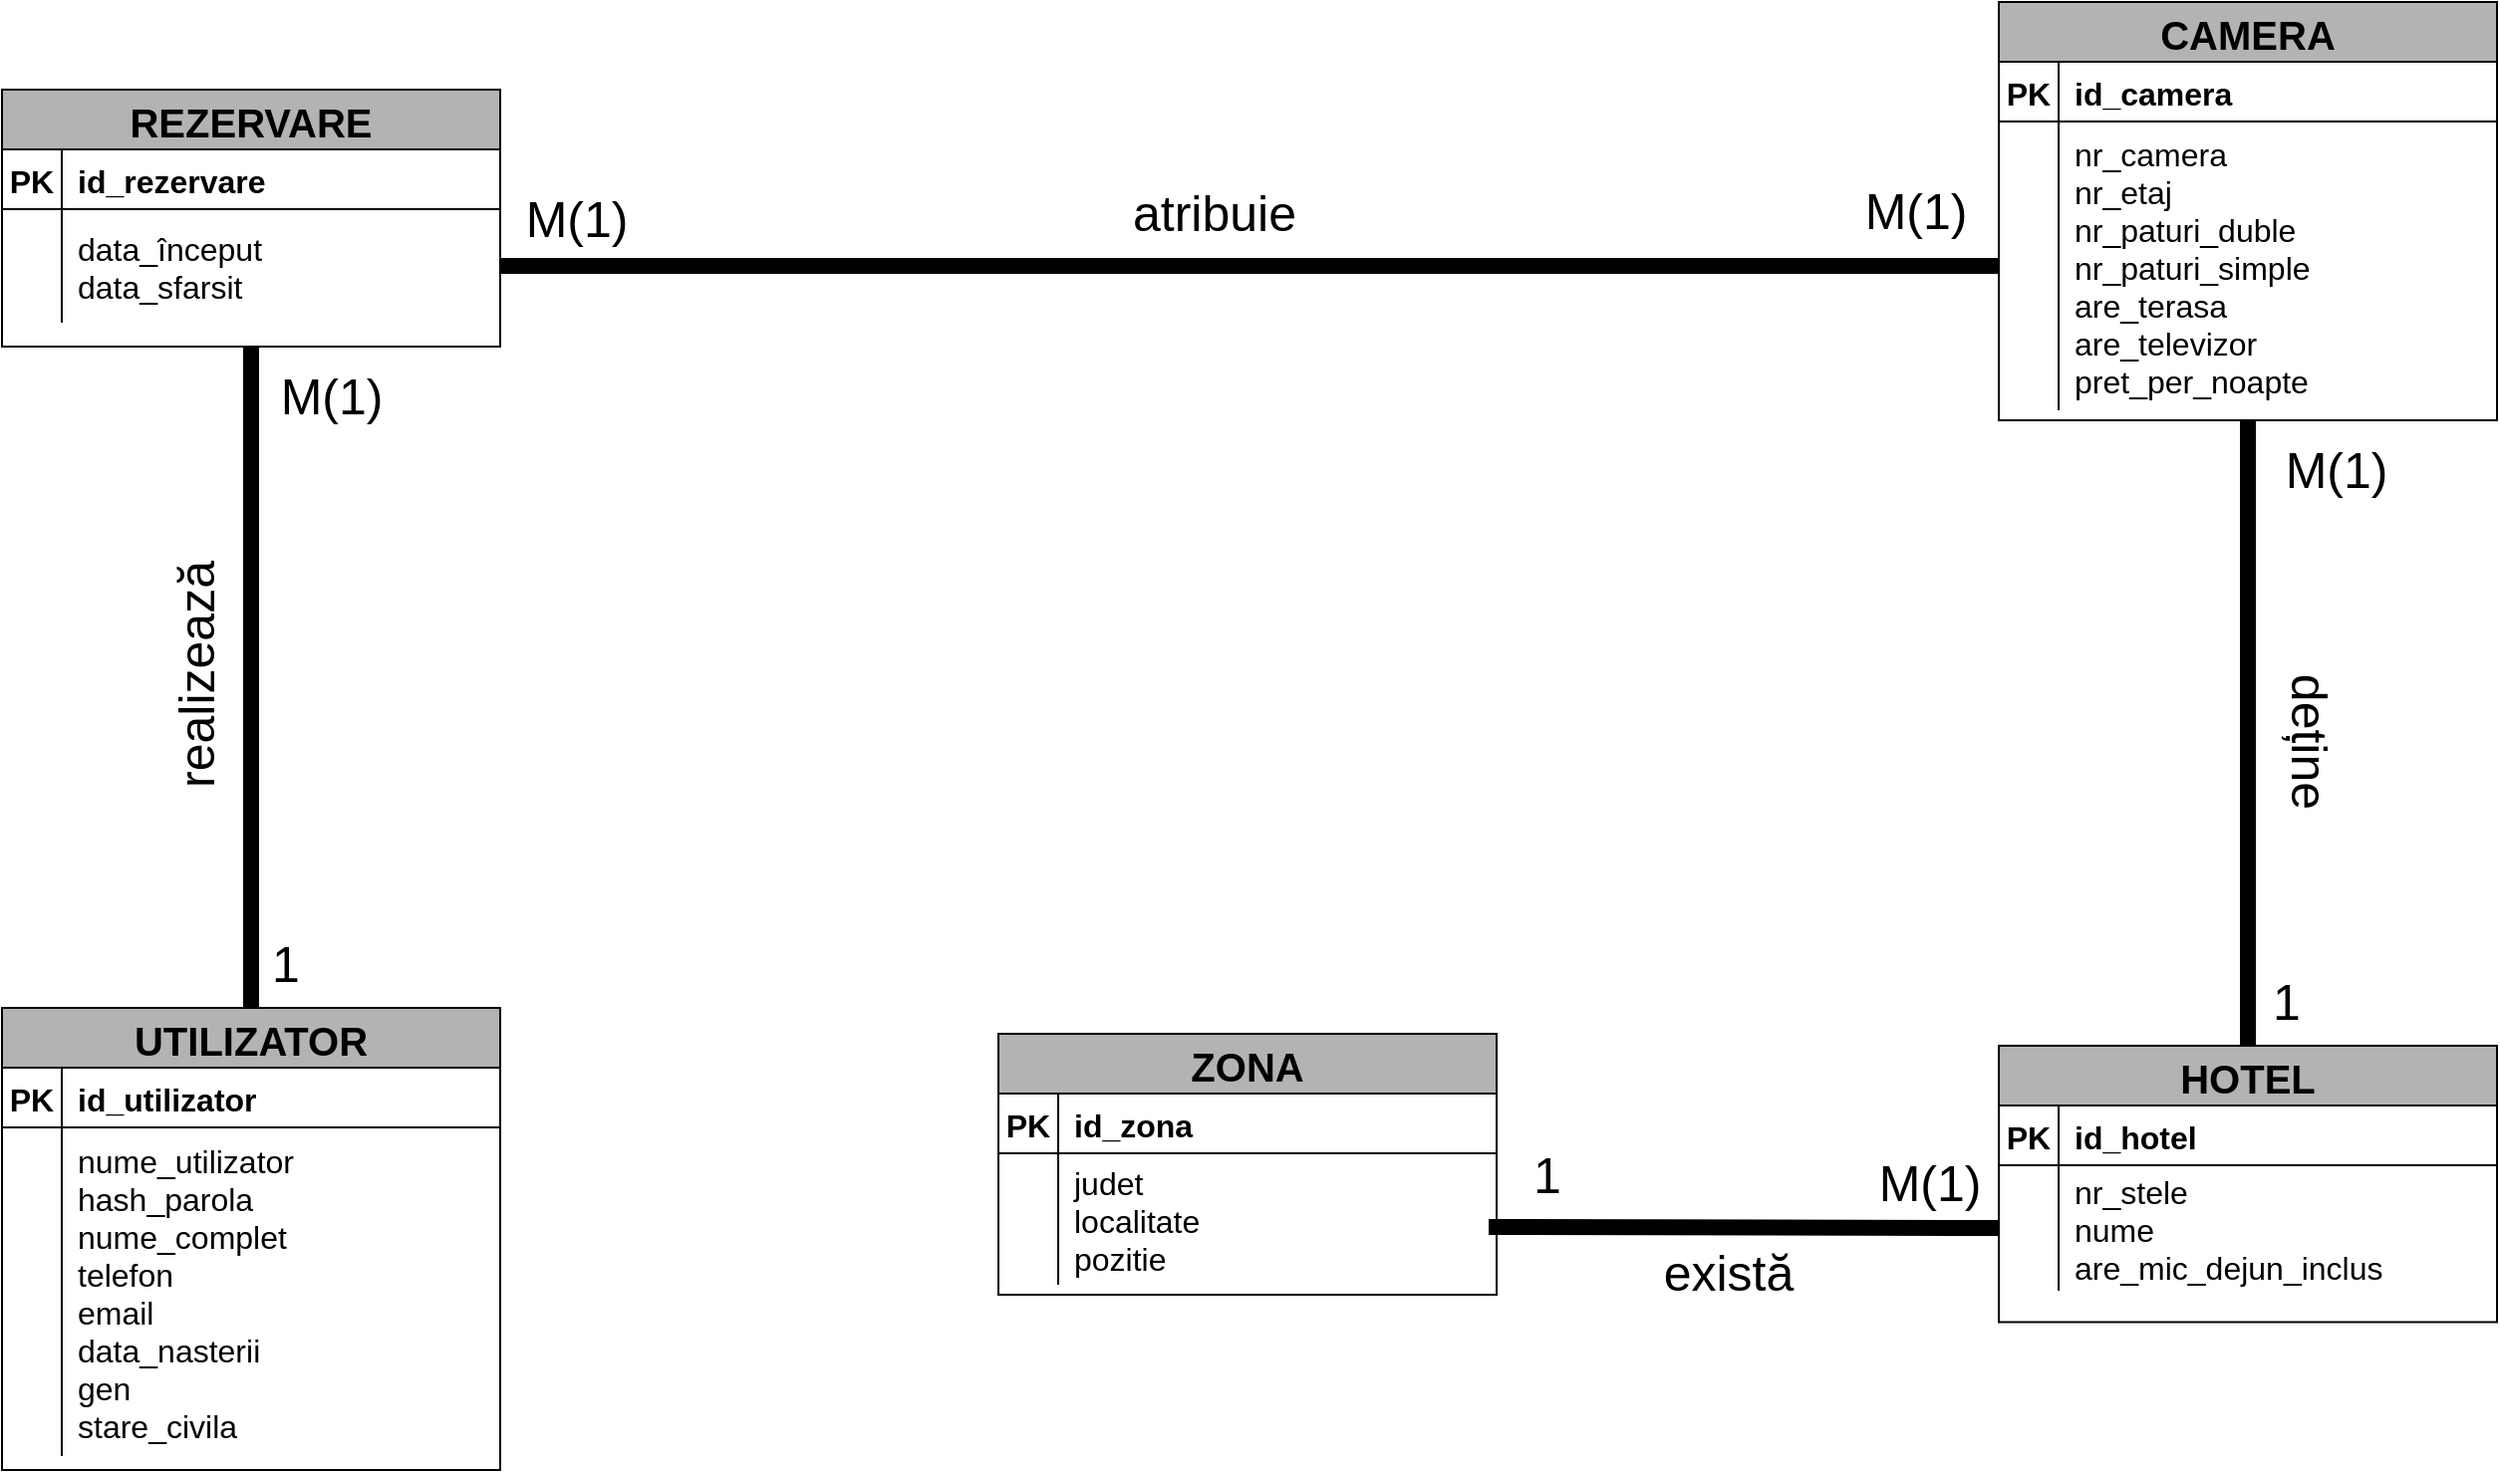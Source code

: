 <mxfile version="20.3.0" type="device" pages="5"><diagram id="Ba29GvNadO9jwhdnVjgP" name="diagrama entitate – relație "><mxGraphModel dx="1648" dy="-349" grid="0" gridSize="10" guides="1" tooltips="1" connect="1" arrows="1" fold="1" page="1" pageScale="1" pageWidth="1920" pageHeight="1200" background="#FFFFFF" math="0" shadow="0"><root><mxCell id="0"/><mxCell id="1" parent="0"/><mxCell id="A9pwVegzCm4jgBFJ6_jX-23" value="UTILIZATOR" style="shape=table;startSize=30;container=1;collapsible=1;childLayout=tableLayout;fixedRows=1;rowLines=0;fontStyle=1;align=center;resizeLast=1;fontColor=#000000;strokeColor=#000000;fillColor=#B3B3B3;fontSize=20;" parent="1" vertex="1"><mxGeometry x="229" y="2085" width="250" height="232" as="geometry"><mxRectangle x="476" y="1704" width="100" height="30" as="alternateBounds"/></mxGeometry></mxCell><mxCell id="A9pwVegzCm4jgBFJ6_jX-24" value="" style="shape=partialRectangle;collapsible=0;dropTarget=0;pointerEvents=0;fillColor=none;points=[[0,0.5],[1,0.5]];portConstraint=eastwest;top=0;left=0;right=0;bottom=1;strokeColor=#000000;" parent="A9pwVegzCm4jgBFJ6_jX-23" vertex="1"><mxGeometry y="30" width="250" height="30" as="geometry"/></mxCell><mxCell id="A9pwVegzCm4jgBFJ6_jX-25" value="PK" style="shape=partialRectangle;overflow=hidden;connectable=0;fillColor=none;top=0;left=0;bottom=0;right=0;fontStyle=1;fontColor=#000000;fontSize=16;" parent="A9pwVegzCm4jgBFJ6_jX-24" vertex="1"><mxGeometry width="30" height="30" as="geometry"><mxRectangle width="30" height="30" as="alternateBounds"/></mxGeometry></mxCell><mxCell id="A9pwVegzCm4jgBFJ6_jX-26" value="id_utilizator" style="shape=partialRectangle;overflow=hidden;connectable=0;fillColor=none;top=0;left=0;bottom=0;right=0;align=left;spacingLeft=6;fontStyle=1;fontColor=#000000;fontSize=16;" parent="A9pwVegzCm4jgBFJ6_jX-24" vertex="1"><mxGeometry x="30" width="220" height="30" as="geometry"><mxRectangle width="220" height="30" as="alternateBounds"/></mxGeometry></mxCell><mxCell id="A9pwVegzCm4jgBFJ6_jX-27" value="" style="shape=partialRectangle;collapsible=0;dropTarget=0;pointerEvents=0;fillColor=none;points=[[0,0.5],[1,0.5]];portConstraint=eastwest;top=0;left=0;right=0;bottom=0;" parent="A9pwVegzCm4jgBFJ6_jX-23" vertex="1"><mxGeometry y="60" width="250" height="165" as="geometry"/></mxCell><mxCell id="A9pwVegzCm4jgBFJ6_jX-28" value="" style="shape=partialRectangle;overflow=hidden;connectable=0;fillColor=none;top=0;left=0;bottom=0;right=0;" parent="A9pwVegzCm4jgBFJ6_jX-27" vertex="1"><mxGeometry width="30" height="165" as="geometry"><mxRectangle width="30" height="165" as="alternateBounds"/></mxGeometry></mxCell><mxCell id="A9pwVegzCm4jgBFJ6_jX-29" value="nume_utilizator&#10;hash_parola&#10;nume_complet&#10;telefon&#10;email&#10;data_nasterii&#10;gen&#10;stare_civila" style="shape=partialRectangle;overflow=hidden;connectable=0;fillColor=none;top=0;left=0;bottom=0;right=0;align=left;spacingLeft=6;fontColor=#000000;fontSize=16;" parent="A9pwVegzCm4jgBFJ6_jX-27" vertex="1"><mxGeometry x="30" width="220" height="165" as="geometry"><mxRectangle width="220" height="165" as="alternateBounds"/></mxGeometry></mxCell><mxCell id="4XETho1uM1rEwAJFzndl-1" value="REZERVARE" style="shape=table;startSize=30;container=1;collapsible=1;childLayout=tableLayout;fixedRows=1;rowLines=0;fontStyle=1;align=center;resizeLast=1;fontColor=#000000;strokeColor=#000000;fillColor=#B3B3B3;fontSize=20;" parent="1" vertex="1"><mxGeometry x="229" y="1624" width="250" height="129" as="geometry"><mxRectangle x="476" y="1704" width="100" height="30" as="alternateBounds"/></mxGeometry></mxCell><mxCell id="4XETho1uM1rEwAJFzndl-2" value="" style="shape=partialRectangle;collapsible=0;dropTarget=0;pointerEvents=0;fillColor=none;points=[[0,0.5],[1,0.5]];portConstraint=eastwest;top=0;left=0;right=0;bottom=1;strokeColor=#000000;" parent="4XETho1uM1rEwAJFzndl-1" vertex="1"><mxGeometry y="30" width="250" height="30" as="geometry"/></mxCell><mxCell id="4XETho1uM1rEwAJFzndl-3" value="PK" style="shape=partialRectangle;overflow=hidden;connectable=0;fillColor=none;top=0;left=0;bottom=0;right=0;fontStyle=1;fontColor=#000000;fontSize=16;" parent="4XETho1uM1rEwAJFzndl-2" vertex="1"><mxGeometry width="30" height="30" as="geometry"><mxRectangle width="30" height="30" as="alternateBounds"/></mxGeometry></mxCell><mxCell id="4XETho1uM1rEwAJFzndl-4" value="id_rezervare" style="shape=partialRectangle;overflow=hidden;connectable=0;fillColor=none;top=0;left=0;bottom=0;right=0;align=left;spacingLeft=6;fontStyle=1;fontColor=#000000;fontSize=16;" parent="4XETho1uM1rEwAJFzndl-2" vertex="1"><mxGeometry x="30" width="220" height="30" as="geometry"><mxRectangle width="220" height="30" as="alternateBounds"/></mxGeometry></mxCell><mxCell id="4XETho1uM1rEwAJFzndl-5" value="" style="shape=partialRectangle;collapsible=0;dropTarget=0;pointerEvents=0;fillColor=none;points=[[0,0.5],[1,0.5]];portConstraint=eastwest;top=0;left=0;right=0;bottom=0;" parent="4XETho1uM1rEwAJFzndl-1" vertex="1"><mxGeometry y="60" width="250" height="57" as="geometry"/></mxCell><mxCell id="4XETho1uM1rEwAJFzndl-6" value="" style="shape=partialRectangle;overflow=hidden;connectable=0;fillColor=none;top=0;left=0;bottom=0;right=0;" parent="4XETho1uM1rEwAJFzndl-5" vertex="1"><mxGeometry width="30" height="57" as="geometry"><mxRectangle width="30" height="57" as="alternateBounds"/></mxGeometry></mxCell><mxCell id="4XETho1uM1rEwAJFzndl-7" value="data_început&#10;data_sfarsit" style="shape=partialRectangle;overflow=hidden;connectable=0;fillColor=none;top=0;left=0;bottom=0;right=0;align=left;spacingLeft=6;fontColor=#000000;fontSize=16;" parent="4XETho1uM1rEwAJFzndl-5" vertex="1"><mxGeometry x="30" width="220" height="57" as="geometry"><mxRectangle width="220" height="57" as="alternateBounds"/></mxGeometry></mxCell><mxCell id="4XETho1uM1rEwAJFzndl-15" value="CAMERA" style="shape=table;startSize=30;container=1;collapsible=1;childLayout=tableLayout;fixedRows=1;rowLines=0;fontStyle=1;align=center;resizeLast=1;fontColor=#000000;strokeColor=#000000;fillColor=#B3B3B3;fontSize=20;" parent="1" vertex="1"><mxGeometry x="1231" y="1580" width="250" height="210" as="geometry"><mxRectangle x="476" y="1704" width="100" height="30" as="alternateBounds"/></mxGeometry></mxCell><mxCell id="4XETho1uM1rEwAJFzndl-16" value="" style="shape=partialRectangle;collapsible=0;dropTarget=0;pointerEvents=0;fillColor=none;points=[[0,0.5],[1,0.5]];portConstraint=eastwest;top=0;left=0;right=0;bottom=1;strokeColor=#000000;" parent="4XETho1uM1rEwAJFzndl-15" vertex="1"><mxGeometry y="30" width="250" height="30" as="geometry"/></mxCell><mxCell id="4XETho1uM1rEwAJFzndl-17" value="PK" style="shape=partialRectangle;overflow=hidden;connectable=0;fillColor=none;top=0;left=0;bottom=0;right=0;fontStyle=1;fontColor=#000000;fontSize=16;" parent="4XETho1uM1rEwAJFzndl-16" vertex="1"><mxGeometry width="30" height="30" as="geometry"><mxRectangle width="30" height="30" as="alternateBounds"/></mxGeometry></mxCell><mxCell id="4XETho1uM1rEwAJFzndl-18" value="id_camera" style="shape=partialRectangle;overflow=hidden;connectable=0;fillColor=none;top=0;left=0;bottom=0;right=0;align=left;spacingLeft=6;fontStyle=1;fontColor=#000000;fontSize=16;" parent="4XETho1uM1rEwAJFzndl-16" vertex="1"><mxGeometry x="30" width="220" height="30" as="geometry"><mxRectangle width="220" height="30" as="alternateBounds"/></mxGeometry></mxCell><mxCell id="4XETho1uM1rEwAJFzndl-19" value="" style="shape=partialRectangle;collapsible=0;dropTarget=0;pointerEvents=0;fillColor=none;points=[[0,0.5],[1,0.5]];portConstraint=eastwest;top=0;left=0;right=0;bottom=0;" parent="4XETho1uM1rEwAJFzndl-15" vertex="1"><mxGeometry y="60" width="250" height="145" as="geometry"/></mxCell><mxCell id="4XETho1uM1rEwAJFzndl-20" value="" style="shape=partialRectangle;overflow=hidden;connectable=0;fillColor=none;top=0;left=0;bottom=0;right=0;" parent="4XETho1uM1rEwAJFzndl-19" vertex="1"><mxGeometry width="30" height="145" as="geometry"><mxRectangle width="30" height="145" as="alternateBounds"/></mxGeometry></mxCell><mxCell id="4XETho1uM1rEwAJFzndl-21" value="nr_camera&#10;nr_etaj&#10;nr_paturi_duble&#10;nr_paturi_simple&#10;are_terasa&#10;are_televizor&#10;pret_per_noapte" style="shape=partialRectangle;overflow=hidden;connectable=0;fillColor=none;top=0;left=0;bottom=0;right=0;align=left;spacingLeft=6;fontColor=#000000;fontSize=16;" parent="4XETho1uM1rEwAJFzndl-19" vertex="1"><mxGeometry x="30" width="220" height="145" as="geometry"><mxRectangle width="220" height="145" as="alternateBounds"/></mxGeometry></mxCell><mxCell id="6KbDJFAhV1gQ9s6tSxde-29" value="ZONA" style="shape=table;startSize=30;container=1;collapsible=1;childLayout=tableLayout;fixedRows=1;rowLines=0;fontStyle=1;align=center;resizeLast=1;fontColor=#000000;strokeColor=#000000;fillColor=#B3B3B3;fontSize=20;" parent="1" vertex="1"><mxGeometry x="729" y="2098" width="250" height="131" as="geometry"><mxRectangle x="476" y="1704" width="100" height="30" as="alternateBounds"/></mxGeometry></mxCell><mxCell id="6KbDJFAhV1gQ9s6tSxde-30" value="" style="shape=partialRectangle;collapsible=0;dropTarget=0;pointerEvents=0;fillColor=none;points=[[0,0.5],[1,0.5]];portConstraint=eastwest;top=0;left=0;right=0;bottom=1;strokeColor=#000000;" parent="6KbDJFAhV1gQ9s6tSxde-29" vertex="1"><mxGeometry y="30" width="250" height="30" as="geometry"/></mxCell><mxCell id="6KbDJFAhV1gQ9s6tSxde-31" value="PK" style="shape=partialRectangle;overflow=hidden;connectable=0;fillColor=none;top=0;left=0;bottom=0;right=0;fontStyle=1;fontColor=#000000;fontSize=16;" parent="6KbDJFAhV1gQ9s6tSxde-30" vertex="1"><mxGeometry width="30" height="30" as="geometry"><mxRectangle width="30" height="30" as="alternateBounds"/></mxGeometry></mxCell><mxCell id="6KbDJFAhV1gQ9s6tSxde-32" value="id_zona" style="shape=partialRectangle;overflow=hidden;connectable=0;fillColor=none;top=0;left=0;bottom=0;right=0;align=left;spacingLeft=6;fontStyle=1;fontColor=#000000;fontSize=16;" parent="6KbDJFAhV1gQ9s6tSxde-30" vertex="1"><mxGeometry x="30" width="220" height="30" as="geometry"><mxRectangle width="220" height="30" as="alternateBounds"/></mxGeometry></mxCell><mxCell id="6KbDJFAhV1gQ9s6tSxde-33" value="" style="shape=partialRectangle;collapsible=0;dropTarget=0;pointerEvents=0;fillColor=none;points=[[0,0.5],[1,0.5]];portConstraint=eastwest;top=0;left=0;right=0;bottom=0;" parent="6KbDJFAhV1gQ9s6tSxde-29" vertex="1"><mxGeometry y="60" width="250" height="66" as="geometry"/></mxCell><mxCell id="6KbDJFAhV1gQ9s6tSxde-34" value="" style="shape=partialRectangle;overflow=hidden;connectable=0;fillColor=none;top=0;left=0;bottom=0;right=0;" parent="6KbDJFAhV1gQ9s6tSxde-33" vertex="1"><mxGeometry width="30" height="66" as="geometry"><mxRectangle width="30" height="66" as="alternateBounds"/></mxGeometry></mxCell><mxCell id="6KbDJFAhV1gQ9s6tSxde-35" value="judet&#10;localitate&#10;pozitie" style="shape=partialRectangle;overflow=hidden;connectable=0;fillColor=none;top=0;left=0;bottom=0;right=0;align=left;spacingLeft=6;fontColor=#000000;fontSize=16;" parent="6KbDJFAhV1gQ9s6tSxde-33" vertex="1"><mxGeometry x="30" width="220" height="66" as="geometry"><mxRectangle width="220" height="66" as="alternateBounds"/></mxGeometry></mxCell><mxCell id="6KbDJFAhV1gQ9s6tSxde-43" value="HOTEL" style="shape=table;startSize=30;container=1;collapsible=1;childLayout=tableLayout;fixedRows=1;rowLines=0;fontStyle=1;align=center;resizeLast=1;fontColor=#000000;strokeColor=#000000;fillColor=#B3B3B3;fontSize=20;" parent="1" vertex="1"><mxGeometry x="1231" y="2104" width="250" height="138.75" as="geometry"><mxRectangle x="476" y="1704" width="100" height="30" as="alternateBounds"/></mxGeometry></mxCell><mxCell id="6KbDJFAhV1gQ9s6tSxde-44" value="" style="shape=partialRectangle;collapsible=0;dropTarget=0;pointerEvents=0;fillColor=none;points=[[0,0.5],[1,0.5]];portConstraint=eastwest;top=0;left=0;right=0;bottom=1;strokeColor=#000000;" parent="6KbDJFAhV1gQ9s6tSxde-43" vertex="1"><mxGeometry y="30" width="250" height="30" as="geometry"/></mxCell><mxCell id="6KbDJFAhV1gQ9s6tSxde-45" value="PK" style="shape=partialRectangle;overflow=hidden;connectable=0;fillColor=none;top=0;left=0;bottom=0;right=0;fontStyle=1;fontColor=#000000;fontSize=16;" parent="6KbDJFAhV1gQ9s6tSxde-44" vertex="1"><mxGeometry width="30" height="30" as="geometry"><mxRectangle width="30" height="30" as="alternateBounds"/></mxGeometry></mxCell><mxCell id="6KbDJFAhV1gQ9s6tSxde-46" value="id_hotel" style="shape=partialRectangle;overflow=hidden;connectable=0;fillColor=none;top=0;left=0;bottom=0;right=0;align=left;spacingLeft=6;fontStyle=1;fontColor=#000000;fontSize=16;" parent="6KbDJFAhV1gQ9s6tSxde-44" vertex="1"><mxGeometry x="30" width="220" height="30" as="geometry"><mxRectangle width="220" height="30" as="alternateBounds"/></mxGeometry></mxCell><mxCell id="6KbDJFAhV1gQ9s6tSxde-47" value="" style="shape=partialRectangle;collapsible=0;dropTarget=0;pointerEvents=0;fillColor=none;points=[[0,0.5],[1,0.5]];portConstraint=eastwest;top=0;left=0;right=0;bottom=0;" parent="6KbDJFAhV1gQ9s6tSxde-43" vertex="1"><mxGeometry y="60" width="250" height="63" as="geometry"/></mxCell><mxCell id="6KbDJFAhV1gQ9s6tSxde-48" value="" style="shape=partialRectangle;overflow=hidden;connectable=0;fillColor=none;top=0;left=0;bottom=0;right=0;" parent="6KbDJFAhV1gQ9s6tSxde-47" vertex="1"><mxGeometry width="30" height="63" as="geometry"><mxRectangle width="30" height="63" as="alternateBounds"/></mxGeometry></mxCell><mxCell id="6KbDJFAhV1gQ9s6tSxde-49" value="nr_stele&#10;nume&#10;are_mic_dejun_inclus" style="shape=partialRectangle;overflow=hidden;connectable=0;fillColor=none;top=0;left=0;bottom=0;right=0;align=left;spacingLeft=6;fontColor=#000000;fontSize=16;" parent="6KbDJFAhV1gQ9s6tSxde-47" vertex="1"><mxGeometry x="30" width="220" height="63" as="geometry"><mxRectangle width="220" height="63" as="alternateBounds"/></mxGeometry></mxCell><mxCell id="Awo7fpG7VWAFs_9uubrx-42" style="edgeStyle=orthogonalEdgeStyle;rounded=0;orthogonalLoop=1;jettySize=auto;html=1;strokeColor=#000000;strokeWidth=8;endArrow=none;endFill=0;endSize=29;targetPerimeterSpacing=6;entryX=0.5;entryY=0;entryDx=0;entryDy=0;exitX=0.5;exitY=1;exitDx=0;exitDy=0;" parent="1" source="4XETho1uM1rEwAJFzndl-1" target="A9pwVegzCm4jgBFJ6_jX-23" edge="1"><mxGeometry relative="1" as="geometry"><mxPoint x="354" y="1867" as="sourcePoint"/><mxPoint x="647" y="2054" as="targetPoint"/><Array as="points"/></mxGeometry></mxCell><mxCell id="Awo7fpG7VWAFs_9uubrx-46" value="1" style="edgeLabel;html=1;align=center;verticalAlign=middle;resizable=0;points=[];fontSize=25;fontColor=#000000;labelBackgroundColor=#FFFFFF;" parent="Awo7fpG7VWAFs_9uubrx-42" vertex="1" connectable="0"><mxGeometry x="0.79" y="-1" relative="1" as="geometry"><mxPoint x="18" y="12" as="offset"/></mxGeometry></mxCell><mxCell id="Awo7fpG7VWAFs_9uubrx-50" value="M(1)" style="edgeLabel;html=1;align=center;verticalAlign=middle;resizable=0;points=[];fontSize=25;fontColor=#000000;labelBackgroundColor=#FFFFFF;" parent="Awo7fpG7VWAFs_9uubrx-42" vertex="1" connectable="0"><mxGeometry x="-0.852" y="-1" relative="1" as="geometry"><mxPoint x="41" y="-1" as="offset"/></mxGeometry></mxCell><mxCell id="Awo7fpG7VWAFs_9uubrx-57" value="realizează" style="edgeLabel;html=1;align=center;verticalAlign=middle;resizable=0;points=[];fontSize=25;fontColor=#000000;labelBackgroundColor=none;rotation=-90;" parent="Awo7fpG7VWAFs_9uubrx-42" vertex="1" connectable="0"><mxGeometry x="-0.272" y="3" relative="1" as="geometry"><mxPoint x="-32" y="44" as="offset"/></mxGeometry></mxCell><mxCell id="Awo7fpG7VWAFs_9uubrx-43" style="edgeStyle=orthogonalEdgeStyle;rounded=0;orthogonalLoop=1;jettySize=auto;html=1;strokeColor=#000000;strokeWidth=8;endArrow=none;endFill=0;endSize=29;targetPerimeterSpacing=6;entryX=0;entryY=0.5;entryDx=0;entryDy=0;exitX=1;exitY=0.5;exitDx=0;exitDy=0;" parent="1" source="4XETho1uM1rEwAJFzndl-5" target="4XETho1uM1rEwAJFzndl-19" edge="1"><mxGeometry relative="1" as="geometry"><mxPoint x="653" y="1709" as="sourcePoint"/><mxPoint x="653" y="2031" as="targetPoint"/><Array as="points"/></mxGeometry></mxCell><mxCell id="Awo7fpG7VWAFs_9uubrx-51" value="M(1)" style="edgeLabel;html=1;align=center;verticalAlign=middle;resizable=0;points=[];fontSize=25;fontColor=#000000;labelBackgroundColor=#FFFFFF;" parent="Awo7fpG7VWAFs_9uubrx-43" vertex="1" connectable="0"><mxGeometry x="-0.747" y="1" relative="1" as="geometry"><mxPoint x="-57" y="-24" as="offset"/></mxGeometry></mxCell><mxCell id="Awo7fpG7VWAFs_9uubrx-52" value="M(1)" style="edgeLabel;html=1;align=center;verticalAlign=middle;resizable=0;points=[];fontSize=25;fontColor=#000000;labelBackgroundColor=#FFFFFF;" parent="Awo7fpG7VWAFs_9uubrx-43" vertex="1" connectable="0"><mxGeometry x="0.821" y="-2" relative="1" as="geometry"><mxPoint x="25" y="-31" as="offset"/></mxGeometry></mxCell><mxCell id="Awo7fpG7VWAFs_9uubrx-58" value="&lt;span style=&quot;&quot;&gt;atribuie&lt;/span&gt;" style="edgeLabel;html=1;align=center;verticalAlign=middle;resizable=0;points=[];fontSize=25;fontColor=#000000;labelBackgroundColor=none;" parent="Awo7fpG7VWAFs_9uubrx-43" vertex="1" connectable="0"><mxGeometry x="-0.061" y="3" relative="1" as="geometry"><mxPoint x="5" y="-25" as="offset"/></mxGeometry></mxCell><mxCell id="Awo7fpG7VWAFs_9uubrx-44" style="edgeStyle=orthogonalEdgeStyle;rounded=0;orthogonalLoop=1;jettySize=auto;html=1;strokeColor=#000000;strokeWidth=8;endArrow=none;endFill=0;endSize=29;targetPerimeterSpacing=6;exitX=0.5;exitY=0;exitDx=0;exitDy=0;entryX=0.5;entryY=1;entryDx=0;entryDy=0;" parent="1" source="6KbDJFAhV1gQ9s6tSxde-43" target="4XETho1uM1rEwAJFzndl-15" edge="1"><mxGeometry relative="1" as="geometry"><mxPoint x="723" y="1906.0" as="sourcePoint"/><mxPoint x="1309" y="1808" as="targetPoint"/><Array as="points"/></mxGeometry></mxCell><mxCell id="Awo7fpG7VWAFs_9uubrx-53" value="M(1)" style="edgeLabel;html=1;align=center;verticalAlign=middle;resizable=0;points=[];fontSize=25;fontColor=#000000;labelBackgroundColor=#FFFFFF;" parent="Awo7fpG7VWAFs_9uubrx-44" vertex="1" connectable="0"><mxGeometry x="0.841" y="-4" relative="1" as="geometry"><mxPoint x="40" y="-1" as="offset"/></mxGeometry></mxCell><mxCell id="Awo7fpG7VWAFs_9uubrx-54" value="1" style="edgeLabel;html=1;align=center;verticalAlign=middle;resizable=0;points=[];fontSize=25;fontColor=#000000;labelBackgroundColor=#FFFFFF;" parent="Awo7fpG7VWAFs_9uubrx-44" vertex="1" connectable="0"><mxGeometry x="-0.866" y="1" relative="1" as="geometry"><mxPoint x="20" y="-2" as="offset"/></mxGeometry></mxCell><mxCell id="Awo7fpG7VWAFs_9uubrx-59" value="&amp;nbsp;deține" style="edgeLabel;html=1;align=center;verticalAlign=middle;resizable=0;points=[];fontSize=25;fontColor=#000000;labelBackgroundColor=none;rotation=90;" parent="Awo7fpG7VWAFs_9uubrx-44" vertex="1" connectable="0"><mxGeometry x="0.146" y="-1" relative="1" as="geometry"><mxPoint x="31" y="23" as="offset"/></mxGeometry></mxCell><mxCell id="Awo7fpG7VWAFs_9uubrx-45" style="edgeStyle=orthogonalEdgeStyle;rounded=0;orthogonalLoop=1;jettySize=auto;html=1;strokeColor=#000000;strokeWidth=8;endArrow=none;endFill=0;endSize=29;targetPerimeterSpacing=6;entryX=1;entryY=0.5;entryDx=0;entryDy=0;exitX=0;exitY=0.5;exitDx=0;exitDy=0;" parent="1" source="6KbDJFAhV1gQ9s6tSxde-47" target="6KbDJFAhV1gQ9s6tSxde-33" edge="1"><mxGeometry relative="1" as="geometry"><mxPoint x="1108" y="2159.4" as="sourcePoint"/><mxPoint x="1108.5" y="1836.996" as="targetPoint"/><Array as="points"><mxPoint x="1209" y="2195"/><mxPoint x="1209" y="2195"/></Array></mxGeometry></mxCell><mxCell id="Awo7fpG7VWAFs_9uubrx-55" value="M(1)" style="edgeLabel;html=1;align=center;verticalAlign=middle;resizable=0;points=[];fontSize=25;fontColor=#000000;labelBackgroundColor=#FFFFFF;" parent="Awo7fpG7VWAFs_9uubrx-45" vertex="1" connectable="0"><mxGeometry x="-0.748" relative="1" as="geometry"><mxPoint x="-3" y="-24" as="offset"/></mxGeometry></mxCell><mxCell id="Awo7fpG7VWAFs_9uubrx-56" value="1" style="edgeLabel;html=1;align=center;verticalAlign=middle;resizable=0;points=[];fontSize=25;fontColor=#000000;labelBackgroundColor=#FFFFFF;" parent="Awo7fpG7VWAFs_9uubrx-45" vertex="1" connectable="0"><mxGeometry x="0.662" y="2" relative="1" as="geometry"><mxPoint x="-15" y="-29" as="offset"/></mxGeometry></mxCell><mxCell id="Awo7fpG7VWAFs_9uubrx-60" value="&lt;span style=&quot;&quot;&gt;există&lt;/span&gt;" style="edgeLabel;html=1;align=center;verticalAlign=middle;resizable=0;points=[];fontSize=25;fontColor=#000000;labelBackgroundColor=none;" parent="Awo7fpG7VWAFs_9uubrx-45" vertex="1" connectable="0"><mxGeometry x="0.225" relative="1" as="geometry"><mxPoint x="21" y="22" as="offset"/></mxGeometry></mxCell></root></mxGraphModel></diagram><diagram id="BpJULpoeQOP1epg6jc-B" name="diagrama conceptuală "><mxGraphModel dx="1939" dy="-199" grid="0" gridSize="10" guides="1" tooltips="1" connect="1" arrows="0" fold="1" page="1" pageScale="1" pageWidth="1920" pageHeight="1200" background="#FFFFFF" math="0" shadow="0"><root><mxCell id="0"/><mxCell id="1" parent="0"/><mxCell id="RPmaGcHJWF9PCjqq8Nc2-1" value="UTILIZATOR" style="shape=table;startSize=30;container=1;collapsible=1;childLayout=tableLayout;fixedRows=1;rowLines=0;fontStyle=1;align=center;resizeLast=1;fontColor=#000000;strokeColor=#000000;fillColor=#B3B3B3;fontSize=20;" parent="1" vertex="1"><mxGeometry x="302" y="1947" width="250" height="232" as="geometry"><mxRectangle x="476" y="1704" width="100" height="30" as="alternateBounds"/></mxGeometry></mxCell><mxCell id="RPmaGcHJWF9PCjqq8Nc2-2" value="" style="shape=partialRectangle;collapsible=0;dropTarget=0;pointerEvents=0;fillColor=none;points=[[0,0.5],[1,0.5]];portConstraint=eastwest;top=0;left=0;right=0;bottom=1;strokeColor=#000000;" parent="RPmaGcHJWF9PCjqq8Nc2-1" vertex="1"><mxGeometry y="30" width="250" height="30" as="geometry"/></mxCell><mxCell id="RPmaGcHJWF9PCjqq8Nc2-3" value="PK" style="shape=partialRectangle;overflow=hidden;connectable=0;fillColor=none;top=0;left=0;bottom=0;right=0;fontStyle=1;fontColor=#000000;fontSize=16;" parent="RPmaGcHJWF9PCjqq8Nc2-2" vertex="1"><mxGeometry width="30" height="30" as="geometry"><mxRectangle width="30" height="30" as="alternateBounds"/></mxGeometry></mxCell><mxCell id="RPmaGcHJWF9PCjqq8Nc2-4" value="id_utilizator" style="shape=partialRectangle;overflow=hidden;connectable=0;fillColor=none;top=0;left=0;bottom=0;right=0;align=left;spacingLeft=6;fontStyle=1;fontColor=#000000;fontSize=16;" parent="RPmaGcHJWF9PCjqq8Nc2-2" vertex="1"><mxGeometry x="30" width="220" height="30" as="geometry"><mxRectangle width="220" height="30" as="alternateBounds"/></mxGeometry></mxCell><mxCell id="RPmaGcHJWF9PCjqq8Nc2-5" value="" style="shape=partialRectangle;collapsible=0;dropTarget=0;pointerEvents=0;fillColor=none;points=[[0,0.5],[1,0.5]];portConstraint=eastwest;top=0;left=0;right=0;bottom=0;" parent="RPmaGcHJWF9PCjqq8Nc2-1" vertex="1"><mxGeometry y="60" width="250" height="165" as="geometry"/></mxCell><mxCell id="RPmaGcHJWF9PCjqq8Nc2-6" value="" style="shape=partialRectangle;overflow=hidden;connectable=0;fillColor=none;top=0;left=0;bottom=0;right=0;" parent="RPmaGcHJWF9PCjqq8Nc2-5" vertex="1"><mxGeometry width="30" height="165" as="geometry"><mxRectangle width="30" height="165" as="alternateBounds"/></mxGeometry></mxCell><mxCell id="RPmaGcHJWF9PCjqq8Nc2-7" value="nume_utilizator&#10;hash_parola&#10;nume_complet&#10;telefon&#10;email&#10;data_nasterii&#10;gen&#10;stare_civila" style="shape=partialRectangle;overflow=hidden;connectable=0;fillColor=none;top=0;left=0;bottom=0;right=0;align=left;spacingLeft=6;fontColor=#000000;fontSize=16;" parent="RPmaGcHJWF9PCjqq8Nc2-5" vertex="1"><mxGeometry x="30" width="220" height="165" as="geometry"><mxRectangle width="220" height="165" as="alternateBounds"/></mxGeometry></mxCell><mxCell id="RPmaGcHJWF9PCjqq8Nc2-9" value="REZERVARE" style="shape=table;startSize=30;container=1;collapsible=1;childLayout=tableLayout;fixedRows=1;rowLines=0;fontStyle=1;align=center;resizeLast=1;fontColor=#000000;strokeColor=#000000;fillColor=#B3B3B3;fontSize=20;" parent="1" vertex="1"><mxGeometry x="302" y="1483" width="250" height="129" as="geometry"><mxRectangle x="476" y="1704" width="100" height="30" as="alternateBounds"/></mxGeometry></mxCell><mxCell id="RPmaGcHJWF9PCjqq8Nc2-10" value="" style="shape=partialRectangle;collapsible=0;dropTarget=0;pointerEvents=0;fillColor=none;points=[[0,0.5],[1,0.5]];portConstraint=eastwest;top=0;left=0;right=0;bottom=1;strokeColor=#000000;" parent="RPmaGcHJWF9PCjqq8Nc2-9" vertex="1"><mxGeometry y="30" width="250" height="30" as="geometry"/></mxCell><mxCell id="RPmaGcHJWF9PCjqq8Nc2-11" value="PK" style="shape=partialRectangle;overflow=hidden;connectable=0;fillColor=none;top=0;left=0;bottom=0;right=0;fontStyle=1;fontColor=#000000;fontSize=16;" parent="RPmaGcHJWF9PCjqq8Nc2-10" vertex="1"><mxGeometry width="30" height="30" as="geometry"><mxRectangle width="30" height="30" as="alternateBounds"/></mxGeometry></mxCell><mxCell id="RPmaGcHJWF9PCjqq8Nc2-12" value="id_rezervare" style="shape=partialRectangle;overflow=hidden;connectable=0;fillColor=none;top=0;left=0;bottom=0;right=0;align=left;spacingLeft=6;fontStyle=1;fontColor=#000000;fontSize=16;" parent="RPmaGcHJWF9PCjqq8Nc2-10" vertex="1"><mxGeometry x="30" width="220" height="30" as="geometry"><mxRectangle width="220" height="30" as="alternateBounds"/></mxGeometry></mxCell><mxCell id="RPmaGcHJWF9PCjqq8Nc2-13" value="" style="shape=partialRectangle;collapsible=0;dropTarget=0;pointerEvents=0;fillColor=none;points=[[0,0.5],[1,0.5]];portConstraint=eastwest;top=0;left=0;right=0;bottom=0;" parent="RPmaGcHJWF9PCjqq8Nc2-9" vertex="1"><mxGeometry y="60" width="250" height="57" as="geometry"/></mxCell><mxCell id="RPmaGcHJWF9PCjqq8Nc2-14" value="" style="shape=partialRectangle;overflow=hidden;connectable=0;fillColor=none;top=0;left=0;bottom=0;right=0;" parent="RPmaGcHJWF9PCjqq8Nc2-13" vertex="1"><mxGeometry width="30" height="57" as="geometry"><mxRectangle width="30" height="57" as="alternateBounds"/></mxGeometry></mxCell><mxCell id="RPmaGcHJWF9PCjqq8Nc2-15" value="data_început&#10;data_sfarsit" style="shape=partialRectangle;overflow=hidden;connectable=0;fillColor=none;top=0;left=0;bottom=0;right=0;align=left;spacingLeft=6;fontColor=#000000;fontSize=16;" parent="RPmaGcHJWF9PCjqq8Nc2-13" vertex="1"><mxGeometry x="30" width="220" height="57" as="geometry"><mxRectangle width="220" height="57" as="alternateBounds"/></mxGeometry></mxCell><mxCell id="RPmaGcHJWF9PCjqq8Nc2-16" value="CAMERA" style="shape=table;startSize=30;container=1;collapsible=1;childLayout=tableLayout;fixedRows=1;rowLines=0;fontStyle=1;align=center;resizeLast=1;fontColor=#000000;strokeColor=#000000;fillColor=#B3B3B3;fontSize=20;" parent="1" vertex="1"><mxGeometry x="1304" y="1442" width="250" height="210" as="geometry"><mxRectangle x="476" y="1704" width="100" height="30" as="alternateBounds"/></mxGeometry></mxCell><mxCell id="RPmaGcHJWF9PCjqq8Nc2-17" value="" style="shape=partialRectangle;collapsible=0;dropTarget=0;pointerEvents=0;fillColor=none;points=[[0,0.5],[1,0.5]];portConstraint=eastwest;top=0;left=0;right=0;bottom=1;strokeColor=#000000;" parent="RPmaGcHJWF9PCjqq8Nc2-16" vertex="1"><mxGeometry y="30" width="250" height="30" as="geometry"/></mxCell><mxCell id="RPmaGcHJWF9PCjqq8Nc2-18" value="PK" style="shape=partialRectangle;overflow=hidden;connectable=0;fillColor=none;top=0;left=0;bottom=0;right=0;fontStyle=1;fontColor=#000000;fontSize=16;" parent="RPmaGcHJWF9PCjqq8Nc2-17" vertex="1"><mxGeometry width="30" height="30" as="geometry"><mxRectangle width="30" height="30" as="alternateBounds"/></mxGeometry></mxCell><mxCell id="RPmaGcHJWF9PCjqq8Nc2-19" value="id_camera" style="shape=partialRectangle;overflow=hidden;connectable=0;fillColor=none;top=0;left=0;bottom=0;right=0;align=left;spacingLeft=6;fontStyle=1;fontColor=#000000;fontSize=16;" parent="RPmaGcHJWF9PCjqq8Nc2-17" vertex="1"><mxGeometry x="30" width="220" height="30" as="geometry"><mxRectangle width="220" height="30" as="alternateBounds"/></mxGeometry></mxCell><mxCell id="RPmaGcHJWF9PCjqq8Nc2-20" value="" style="shape=partialRectangle;collapsible=0;dropTarget=0;pointerEvents=0;fillColor=none;points=[[0,0.5],[1,0.5]];portConstraint=eastwest;top=0;left=0;right=0;bottom=0;" parent="RPmaGcHJWF9PCjqq8Nc2-16" vertex="1"><mxGeometry y="60" width="250" height="145" as="geometry"/></mxCell><mxCell id="RPmaGcHJWF9PCjqq8Nc2-21" value="" style="shape=partialRectangle;overflow=hidden;connectable=0;fillColor=none;top=0;left=0;bottom=0;right=0;" parent="RPmaGcHJWF9PCjqq8Nc2-20" vertex="1"><mxGeometry width="30" height="145" as="geometry"><mxRectangle width="30" height="145" as="alternateBounds"/></mxGeometry></mxCell><mxCell id="RPmaGcHJWF9PCjqq8Nc2-22" value="nr_camera&#10;nr_etaj&#10;nr_paturi_duble&#10;nr_paturi_simple&#10;are_terasa&#10;are_televizor&#10;pret_per_noapte" style="shape=partialRectangle;overflow=hidden;connectable=0;fillColor=none;top=0;left=0;bottom=0;right=0;align=left;spacingLeft=6;fontColor=#000000;fontSize=16;" parent="RPmaGcHJWF9PCjqq8Nc2-20" vertex="1"><mxGeometry x="30" width="220" height="145" as="geometry"><mxRectangle width="220" height="145" as="alternateBounds"/></mxGeometry></mxCell><mxCell id="RPmaGcHJWF9PCjqq8Nc2-23" value="ZONA" style="shape=table;startSize=30;container=1;collapsible=1;childLayout=tableLayout;fixedRows=1;rowLines=0;fontStyle=1;align=center;resizeLast=1;fontColor=#000000;strokeColor=#000000;fillColor=#B3B3B3;fontSize=20;" parent="1" vertex="1"><mxGeometry x="802" y="1960" width="250" height="131" as="geometry"><mxRectangle x="476" y="1704" width="100" height="30" as="alternateBounds"/></mxGeometry></mxCell><mxCell id="RPmaGcHJWF9PCjqq8Nc2-24" value="" style="shape=partialRectangle;collapsible=0;dropTarget=0;pointerEvents=0;fillColor=none;points=[[0,0.5],[1,0.5]];portConstraint=eastwest;top=0;left=0;right=0;bottom=1;strokeColor=#000000;" parent="RPmaGcHJWF9PCjqq8Nc2-23" vertex="1"><mxGeometry y="30" width="250" height="30" as="geometry"/></mxCell><mxCell id="RPmaGcHJWF9PCjqq8Nc2-25" value="PK" style="shape=partialRectangle;overflow=hidden;connectable=0;fillColor=none;top=0;left=0;bottom=0;right=0;fontStyle=1;fontColor=#000000;fontSize=16;" parent="RPmaGcHJWF9PCjqq8Nc2-24" vertex="1"><mxGeometry width="30" height="30" as="geometry"><mxRectangle width="30" height="30" as="alternateBounds"/></mxGeometry></mxCell><mxCell id="RPmaGcHJWF9PCjqq8Nc2-26" value="id_zona" style="shape=partialRectangle;overflow=hidden;connectable=0;fillColor=none;top=0;left=0;bottom=0;right=0;align=left;spacingLeft=6;fontStyle=1;fontColor=#000000;fontSize=16;" parent="RPmaGcHJWF9PCjqq8Nc2-24" vertex="1"><mxGeometry x="30" width="220" height="30" as="geometry"><mxRectangle width="220" height="30" as="alternateBounds"/></mxGeometry></mxCell><mxCell id="RPmaGcHJWF9PCjqq8Nc2-27" value="" style="shape=partialRectangle;collapsible=0;dropTarget=0;pointerEvents=0;fillColor=none;points=[[0,0.5],[1,0.5]];portConstraint=eastwest;top=0;left=0;right=0;bottom=0;" parent="RPmaGcHJWF9PCjqq8Nc2-23" vertex="1"><mxGeometry y="60" width="250" height="66" as="geometry"/></mxCell><mxCell id="RPmaGcHJWF9PCjqq8Nc2-28" value="" style="shape=partialRectangle;overflow=hidden;connectable=0;fillColor=none;top=0;left=0;bottom=0;right=0;" parent="RPmaGcHJWF9PCjqq8Nc2-27" vertex="1"><mxGeometry width="30" height="66" as="geometry"><mxRectangle width="30" height="66" as="alternateBounds"/></mxGeometry></mxCell><mxCell id="RPmaGcHJWF9PCjqq8Nc2-29" value="judet&#10;localitate&#10;pozitie" style="shape=partialRectangle;overflow=hidden;connectable=0;fillColor=none;top=0;left=0;bottom=0;right=0;align=left;spacingLeft=6;fontColor=#000000;fontSize=16;" parent="RPmaGcHJWF9PCjqq8Nc2-27" vertex="1"><mxGeometry x="30" width="220" height="66" as="geometry"><mxRectangle width="220" height="66" as="alternateBounds"/></mxGeometry></mxCell><mxCell id="RPmaGcHJWF9PCjqq8Nc2-30" value="HOTEL" style="shape=table;startSize=30;container=1;collapsible=1;childLayout=tableLayout;fixedRows=1;rowLines=0;fontStyle=1;align=center;resizeLast=1;fontColor=#000000;strokeColor=#000000;fillColor=#B3B3B3;fontSize=20;" parent="1" vertex="1"><mxGeometry x="1304" y="1966" width="250" height="138" as="geometry"><mxRectangle x="476" y="1704" width="100" height="30" as="alternateBounds"/></mxGeometry></mxCell><mxCell id="RPmaGcHJWF9PCjqq8Nc2-31" value="" style="shape=partialRectangle;collapsible=0;dropTarget=0;pointerEvents=0;fillColor=none;points=[[0,0.5],[1,0.5]];portConstraint=eastwest;top=0;left=0;right=0;bottom=1;strokeColor=#000000;" parent="RPmaGcHJWF9PCjqq8Nc2-30" vertex="1"><mxGeometry y="30" width="250" height="30" as="geometry"/></mxCell><mxCell id="RPmaGcHJWF9PCjqq8Nc2-32" value="PK" style="shape=partialRectangle;overflow=hidden;connectable=0;fillColor=none;top=0;left=0;bottom=0;right=0;fontStyle=1;fontColor=#000000;fontSize=16;" parent="RPmaGcHJWF9PCjqq8Nc2-31" vertex="1"><mxGeometry width="30" height="30" as="geometry"><mxRectangle width="30" height="30" as="alternateBounds"/></mxGeometry></mxCell><mxCell id="RPmaGcHJWF9PCjqq8Nc2-33" value="id_hotel" style="shape=partialRectangle;overflow=hidden;connectable=0;fillColor=none;top=0;left=0;bottom=0;right=0;align=left;spacingLeft=6;fontStyle=1;fontColor=#000000;fontSize=16;" parent="RPmaGcHJWF9PCjqq8Nc2-31" vertex="1"><mxGeometry x="30" width="220" height="30" as="geometry"><mxRectangle width="220" height="30" as="alternateBounds"/></mxGeometry></mxCell><mxCell id="RPmaGcHJWF9PCjqq8Nc2-34" value="" style="shape=partialRectangle;collapsible=0;dropTarget=0;pointerEvents=0;fillColor=none;points=[[0,0.5],[1,0.5]];portConstraint=eastwest;top=0;left=0;right=0;bottom=0;" parent="RPmaGcHJWF9PCjqq8Nc2-30" vertex="1"><mxGeometry y="60" width="250" height="69" as="geometry"/></mxCell><mxCell id="RPmaGcHJWF9PCjqq8Nc2-35" value="" style="shape=partialRectangle;overflow=hidden;connectable=0;fillColor=none;top=0;left=0;bottom=0;right=0;" parent="RPmaGcHJWF9PCjqq8Nc2-34" vertex="1"><mxGeometry width="30" height="69" as="geometry"><mxRectangle width="30" height="69" as="alternateBounds"/></mxGeometry></mxCell><mxCell id="RPmaGcHJWF9PCjqq8Nc2-36" value="nr_stele&#10;nume&#10;are_mic_dejun_inclus" style="shape=partialRectangle;overflow=hidden;connectable=0;fillColor=none;top=0;left=0;bottom=0;right=0;align=left;spacingLeft=6;fontColor=#000000;fontSize=16;" parent="RPmaGcHJWF9PCjqq8Nc2-34" vertex="1"><mxGeometry x="30" width="220" height="69" as="geometry"><mxRectangle width="220" height="69" as="alternateBounds"/></mxGeometry></mxCell><mxCell id="RPmaGcHJWF9PCjqq8Nc2-37" style="edgeStyle=orthogonalEdgeStyle;rounded=0;orthogonalLoop=1;jettySize=auto;html=1;strokeColor=#000000;strokeWidth=8;endArrow=none;endFill=0;endSize=29;targetPerimeterSpacing=6;entryX=0.5;entryY=0;entryDx=0;entryDy=0;exitX=0.5;exitY=1;exitDx=0;exitDy=0;" parent="1" source="RPmaGcHJWF9PCjqq8Nc2-9" target="RPmaGcHJWF9PCjqq8Nc2-1" edge="1"><mxGeometry relative="1" as="geometry"><mxPoint x="427" y="1729" as="sourcePoint"/><mxPoint x="720" y="1916" as="targetPoint"/><Array as="points"/></mxGeometry></mxCell><mxCell id="RPmaGcHJWF9PCjqq8Nc2-45" style="edgeStyle=orthogonalEdgeStyle;rounded=0;orthogonalLoop=1;jettySize=auto;html=1;strokeColor=#000000;strokeWidth=8;endArrow=none;endFill=0;endSize=29;targetPerimeterSpacing=6;exitX=0.5;exitY=0;exitDx=0;exitDy=0;entryX=0.5;entryY=1;entryDx=0;entryDy=0;" parent="1" source="RPmaGcHJWF9PCjqq8Nc2-30" target="RPmaGcHJWF9PCjqq8Nc2-16" edge="1"><mxGeometry relative="1" as="geometry"><mxPoint x="796" y="1768.0" as="sourcePoint"/><mxPoint x="1382" y="1670" as="targetPoint"/><Array as="points"/></mxGeometry></mxCell><mxCell id="RPmaGcHJWF9PCjqq8Nc2-49" style="edgeStyle=orthogonalEdgeStyle;rounded=0;orthogonalLoop=1;jettySize=auto;html=1;strokeColor=#000000;strokeWidth=8;endArrow=none;endFill=0;endSize=29;targetPerimeterSpacing=6;entryX=1;entryY=0.5;entryDx=0;entryDy=0;exitX=0;exitY=0.5;exitDx=0;exitDy=0;" parent="1" source="RPmaGcHJWF9PCjqq8Nc2-34" target="RPmaGcHJWF9PCjqq8Nc2-27" edge="1"><mxGeometry relative="1" as="geometry"><mxPoint x="1181" y="2021.4" as="sourcePoint"/><mxPoint x="1181.5" y="1698.996" as="targetPoint"/><Array as="points"><mxPoint x="1282" y="2057"/><mxPoint x="1282" y="2057"/></Array></mxGeometry></mxCell><mxCell id="3aTEKmY9TKYq9sLl8OUN-1" value="ATRIBUIE" style="shape=table;startSize=30;container=1;collapsible=1;childLayout=tableLayout;fixedRows=1;rowLines=0;fontStyle=1;align=center;resizeLast=1;fontColor=#000000;strokeColor=#000000;fillColor=#B3B3B3;fontSize=20;" parent="1" vertex="1"><mxGeometry x="803" y="1543" width="250" height="89" as="geometry"><mxRectangle x="476" y="1704" width="100" height="30" as="alternateBounds"/></mxGeometry></mxCell><mxCell id="3aTEKmY9TKYq9sLl8OUN-2" value="" style="shape=partialRectangle;collapsible=0;dropTarget=0;pointerEvents=0;fillColor=none;points=[[0,0.5],[1,0.5]];portConstraint=eastwest;top=0;left=0;right=0;bottom=1;strokeColor=#000000;" parent="3aTEKmY9TKYq9sLl8OUN-1" vertex="1"><mxGeometry y="30" width="250" height="59" as="geometry"/></mxCell><mxCell id="3aTEKmY9TKYq9sLl8OUN-3" value="PK" style="shape=partialRectangle;overflow=hidden;connectable=0;fillColor=none;top=0;left=0;bottom=0;right=0;fontStyle=1;fontColor=#000000;fontSize=16;" parent="3aTEKmY9TKYq9sLl8OUN-2" vertex="1"><mxGeometry width="30" height="59" as="geometry"><mxRectangle width="30" height="59" as="alternateBounds"/></mxGeometry></mxCell><mxCell id="3aTEKmY9TKYq9sLl8OUN-4" value="id_rezervare&#10;id_camera" style="shape=partialRectangle;overflow=hidden;connectable=0;fillColor=none;top=0;left=0;bottom=0;right=0;align=left;spacingLeft=6;fontStyle=1;fontColor=#000000;fontSize=16;" parent="3aTEKmY9TKYq9sLl8OUN-2" vertex="1"><mxGeometry x="30" width="220" height="59" as="geometry"><mxRectangle width="220" height="59" as="alternateBounds"/></mxGeometry></mxCell><mxCell id="kKCdQ50pYVMSWHurrcyg-1" style="edgeStyle=orthogonalEdgeStyle;rounded=0;orthogonalLoop=1;jettySize=auto;html=1;strokeColor=#000000;strokeWidth=8;endArrow=none;endFill=0;endSize=29;targetPerimeterSpacing=6;entryX=0;entryY=0.5;entryDx=0;entryDy=0;exitX=1;exitY=0.5;exitDx=0;exitDy=0;" parent="1" target="RPmaGcHJWF9PCjqq8Nc2-20" edge="1"><mxGeometry relative="1" as="geometry"><mxPoint x="1053" y="1586" as="sourcePoint"/><mxPoint x="1321" y="1761" as="targetPoint"/><Array as="points"><mxPoint x="1053" y="1571"/><mxPoint x="1304" y="1571"/></Array></mxGeometry></mxCell><mxCell id="kKCdQ50pYVMSWHurrcyg-5" style="edgeStyle=orthogonalEdgeStyle;rounded=0;orthogonalLoop=1;jettySize=auto;html=1;strokeColor=#000000;strokeWidth=8;endArrow=none;endFill=0;endSize=29;targetPerimeterSpacing=6;entryX=0;entryY=0.5;entryDx=0;entryDy=0;exitX=1;exitY=0.75;exitDx=0;exitDy=0;" parent="1" source="RPmaGcHJWF9PCjqq8Nc2-9" edge="1"><mxGeometry relative="1" as="geometry"><mxPoint x="532" y="1641" as="sourcePoint"/><mxPoint x="803" y="1586" as="targetPoint"/><Array as="points"><mxPoint x="552" y="1576"/></Array></mxGeometry></mxCell><mxCell id="kKCdQ50pYVMSWHurrcyg-7" value="" style="shape=cross;whiteSpace=wrap;html=1;labelBackgroundColor=none;fontSize=25;rotation=45;strokeWidth=0;fillColor=#000000;" parent="1" vertex="1"><mxGeometry x="1036.23" y="1552.72" width="32.5" height="34.45" as="geometry"/></mxCell><mxCell id="kKCdQ50pYVMSWHurrcyg-11" value="" style="shape=cross;whiteSpace=wrap;html=1;labelBackgroundColor=none;fontSize=25;rotation=45;strokeWidth=0;fillColor=#000000;" parent="1" vertex="1"><mxGeometry x="787" y="1558" width="32.5" height="34.45" as="geometry"/></mxCell><mxCell id="kKCdQ50pYVMSWHurrcyg-13" value="" style="rounded=0;whiteSpace=wrap;html=1;labelBackgroundColor=#000000;strokeColor=#FFFFFF;strokeWidth=0;fontSize=25;fontColor=#000000;fillColor=#000000;rotation=90;" parent="1" vertex="1"><mxGeometry x="773.07" y="1572.57" width="28.75" height="5.62" as="geometry"/></mxCell><mxCell id="kKCdQ50pYVMSWHurrcyg-15" value="" style="shape=cross;whiteSpace=wrap;html=1;labelBackgroundColor=none;fontSize=25;rotation=45;strokeWidth=0;fillColor=#000000;" parent="1" vertex="1"><mxGeometry x="1412" y="1635" width="32.5" height="34.45" as="geometry"/></mxCell><mxCell id="kKCdQ50pYVMSWHurrcyg-17" value="" style="rounded=0;whiteSpace=wrap;html=1;labelBackgroundColor=#000000;strokeColor=#FFFFFF;strokeWidth=0;fontSize=25;fontColor=#000000;fillColor=#000000;rotation=90;" parent="1" vertex="1"><mxGeometry x="1055" y="1567" width="28.75" height="5.62" as="geometry"/></mxCell><mxCell id="kKCdQ50pYVMSWHurrcyg-19" value="" style="shape=cross;whiteSpace=wrap;html=1;labelBackgroundColor=none;fontSize=25;rotation=45;strokeWidth=0;fillColor=#000000;" parent="1" vertex="1"><mxGeometry x="1288" y="2040.28" width="32.5" height="34.45" as="geometry"/></mxCell><mxCell id="kKCdQ50pYVMSWHurrcyg-20" value="" style="shape=cross;whiteSpace=wrap;html=1;labelBackgroundColor=none;fontSize=25;rotation=45;strokeWidth=0;fillColor=#000000;" parent="1" vertex="1"><mxGeometry x="410.75" y="1596" width="32.5" height="34.45" as="geometry"/></mxCell></root></mxGraphModel></diagram><diagram id="T105mNdudmNDuF2Rex9U" name="schema_database"><mxGraphModel dx="2354" dy="16" grid="0" gridSize="10" guides="1" tooltips="1" connect="1" arrows="1" fold="1" page="1" pageScale="1" pageWidth="1920" pageHeight="1200" background="#FFFFFF" math="0" shadow="0"><root><mxCell id="0"/><mxCell id="1" parent="0"/><mxCell id="6DK1t0HUkbqVtcKE4vBC-1" value="UTILIZATOR" style="shape=table;startSize=30;container=1;collapsible=1;childLayout=tableLayout;fixedRows=1;rowLines=0;fontStyle=1;align=center;resizeLast=1;fontColor=#000000;strokeColor=#000000;fillColor=#B3B3B3;fontSize=20;" parent="1" vertex="1"><mxGeometry x="139" y="1833" width="343" height="232" as="geometry"><mxRectangle x="476" y="1704" width="100" height="30" as="alternateBounds"/></mxGeometry></mxCell><mxCell id="6DK1t0HUkbqVtcKE4vBC-2" value="" style="shape=partialRectangle;collapsible=0;dropTarget=0;pointerEvents=0;fillColor=none;points=[[0,0.5],[1,0.5]];portConstraint=eastwest;top=0;left=0;right=0;bottom=1;strokeColor=#000000;" parent="6DK1t0HUkbqVtcKE4vBC-1" vertex="1"><mxGeometry y="30" width="343" height="30" as="geometry"/></mxCell><mxCell id="6DK1t0HUkbqVtcKE4vBC-3" value="PK" style="shape=partialRectangle;overflow=hidden;connectable=0;fillColor=none;top=0;left=0;bottom=0;right=0;fontStyle=1;fontColor=#000000;fontSize=16;" parent="6DK1t0HUkbqVtcKE4vBC-2" vertex="1"><mxGeometry width="30" height="30" as="geometry"><mxRectangle width="30" height="30" as="alternateBounds"/></mxGeometry></mxCell><mxCell id="6DK1t0HUkbqVtcKE4vBC-4" value="id_utilizator" style="shape=partialRectangle;overflow=hidden;connectable=0;fillColor=none;top=0;left=0;bottom=0;right=0;align=left;spacingLeft=6;fontStyle=1;fontColor=#000000;fontSize=16;" parent="6DK1t0HUkbqVtcKE4vBC-2" vertex="1"><mxGeometry x="30" width="313" height="30" as="geometry"><mxRectangle width="313" height="30" as="alternateBounds"/></mxGeometry></mxCell><mxCell id="6DK1t0HUkbqVtcKE4vBC-5" value="" style="shape=partialRectangle;collapsible=0;dropTarget=0;pointerEvents=0;fillColor=none;points=[[0,0.5],[1,0.5]];portConstraint=eastwest;top=0;left=0;right=0;bottom=0;" parent="6DK1t0HUkbqVtcKE4vBC-1" vertex="1"><mxGeometry y="60" width="343" height="165" as="geometry"/></mxCell><mxCell id="6DK1t0HUkbqVtcKE4vBC-6" value="" style="shape=partialRectangle;overflow=hidden;connectable=0;fillColor=none;top=0;left=0;bottom=0;right=0;" parent="6DK1t0HUkbqVtcKE4vBC-5" vertex="1"><mxGeometry width="30" height="165" as="geometry"><mxRectangle width="30" height="165" as="alternateBounds"/></mxGeometry></mxCell><mxCell id="6DK1t0HUkbqVtcKE4vBC-7" value="nume_utilizator NOT_NULL UNIQUE (PK)&#10;hash_parola NOT_NULL&#10;nume_complet NOT_NULL&#10;telefon NOT_NULL&#10;email NOT_NULL&#10;data_nasterii NOT_NULL&#10;gen (nullable)&#10;stare_civila (nullable)" style="shape=partialRectangle;overflow=hidden;connectable=0;fillColor=none;top=0;left=0;bottom=0;right=0;align=left;spacingLeft=6;fontColor=#000000;fontSize=16;" parent="6DK1t0HUkbqVtcKE4vBC-5" vertex="1"><mxGeometry x="30" width="313" height="165" as="geometry"><mxRectangle width="313" height="165" as="alternateBounds"/></mxGeometry></mxCell><mxCell id="6DK1t0HUkbqVtcKE4vBC-8" value="REZERVARE" style="shape=table;startSize=30;container=1;collapsible=1;childLayout=tableLayout;fixedRows=1;rowLines=0;fontStyle=1;align=center;resizeLast=1;fontColor=#000000;strokeColor=#000000;fillColor=#B3B3B3;fontSize=20;" parent="1" vertex="1"><mxGeometry x="186" y="1369" width="250" height="126" as="geometry"><mxRectangle x="476" y="1704" width="100" height="30" as="alternateBounds"/></mxGeometry></mxCell><mxCell id="6DK1t0HUkbqVtcKE4vBC-9" value="" style="shape=partialRectangle;collapsible=0;dropTarget=0;pointerEvents=0;fillColor=none;points=[[0,0.5],[1,0.5]];portConstraint=eastwest;top=0;left=0;right=0;bottom=1;strokeColor=#000000;" parent="6DK1t0HUkbqVtcKE4vBC-8" vertex="1"><mxGeometry y="30" width="250" height="30" as="geometry"/></mxCell><mxCell id="6DK1t0HUkbqVtcKE4vBC-10" value="PK" style="shape=partialRectangle;overflow=hidden;connectable=0;fillColor=none;top=0;left=0;bottom=0;right=0;fontStyle=1;fontColor=#000000;fontSize=16;" parent="6DK1t0HUkbqVtcKE4vBC-9" vertex="1"><mxGeometry width="30" height="30" as="geometry"><mxRectangle width="30" height="30" as="alternateBounds"/></mxGeometry></mxCell><mxCell id="6DK1t0HUkbqVtcKE4vBC-11" value="id_rezervare" style="shape=partialRectangle;overflow=hidden;connectable=0;fillColor=none;top=0;left=0;bottom=0;right=0;align=left;spacingLeft=6;fontStyle=1;fontColor=#000000;fontSize=16;" parent="6DK1t0HUkbqVtcKE4vBC-9" vertex="1"><mxGeometry x="30" width="220" height="30" as="geometry"><mxRectangle width="220" height="30" as="alternateBounds"/></mxGeometry></mxCell><mxCell id="6DK1t0HUkbqVtcKE4vBC-12" value="" style="shape=partialRectangle;collapsible=0;dropTarget=0;pointerEvents=0;fillColor=none;points=[[0,0.5],[1,0.5]];portConstraint=eastwest;top=0;left=0;right=0;bottom=0;" parent="6DK1t0HUkbqVtcKE4vBC-8" vertex="1"><mxGeometry y="60" width="250" height="64" as="geometry"/></mxCell><mxCell id="6DK1t0HUkbqVtcKE4vBC-13" value="" style="shape=partialRectangle;overflow=hidden;connectable=0;fillColor=none;top=0;left=0;bottom=0;right=0;" parent="6DK1t0HUkbqVtcKE4vBC-12" vertex="1"><mxGeometry width="30" height="64" as="geometry"><mxRectangle width="30" height="64" as="alternateBounds"/></mxGeometry></mxCell><mxCell id="6DK1t0HUkbqVtcKE4vBC-14" value="id_client NOT_NULL&#10;data_început NOT_NULL&#10;data_sfarsit NOT_NULL" style="shape=partialRectangle;overflow=hidden;connectable=0;fillColor=none;top=0;left=0;bottom=0;right=0;align=left;spacingLeft=6;fontColor=#000000;fontSize=16;" parent="6DK1t0HUkbqVtcKE4vBC-12" vertex="1"><mxGeometry x="30" width="220" height="64" as="geometry"><mxRectangle width="220" height="64" as="alternateBounds"/></mxGeometry></mxCell><mxCell id="6DK1t0HUkbqVtcKE4vBC-15" value="CAMERA" style="shape=table;startSize=30;container=1;collapsible=1;childLayout=tableLayout;fixedRows=1;rowLines=0;fontStyle=1;align=center;resizeLast=1;fontColor=#000000;strokeColor=#000000;fillColor=#B3B3B3;fontSize=20;" parent="1" vertex="1"><mxGeometry x="1188" y="1316" width="250" height="237" as="geometry"><mxRectangle x="476" y="1704" width="100" height="30" as="alternateBounds"/></mxGeometry></mxCell><mxCell id="6DK1t0HUkbqVtcKE4vBC-16" value="" style="shape=partialRectangle;collapsible=0;dropTarget=0;pointerEvents=0;fillColor=none;points=[[0,0.5],[1,0.5]];portConstraint=eastwest;top=0;left=0;right=0;bottom=1;strokeColor=#000000;" parent="6DK1t0HUkbqVtcKE4vBC-15" vertex="1"><mxGeometry y="30" width="250" height="30" as="geometry"/></mxCell><mxCell id="6DK1t0HUkbqVtcKE4vBC-17" value="PK" style="shape=partialRectangle;overflow=hidden;connectable=0;fillColor=none;top=0;left=0;bottom=0;right=0;fontStyle=1;fontColor=#000000;fontSize=16;" parent="6DK1t0HUkbqVtcKE4vBC-16" vertex="1"><mxGeometry width="30" height="30" as="geometry"><mxRectangle width="30" height="30" as="alternateBounds"/></mxGeometry></mxCell><mxCell id="6DK1t0HUkbqVtcKE4vBC-18" value="id_camera" style="shape=partialRectangle;overflow=hidden;connectable=0;fillColor=none;top=0;left=0;bottom=0;right=0;align=left;spacingLeft=6;fontStyle=1;fontColor=#000000;fontSize=16;" parent="6DK1t0HUkbqVtcKE4vBC-16" vertex="1"><mxGeometry x="30" width="220" height="30" as="geometry"><mxRectangle width="220" height="30" as="alternateBounds"/></mxGeometry></mxCell><mxCell id="6DK1t0HUkbqVtcKE4vBC-19" value="" style="shape=partialRectangle;collapsible=0;dropTarget=0;pointerEvents=0;fillColor=none;points=[[0,0.5],[1,0.5]];portConstraint=eastwest;top=0;left=0;right=0;bottom=0;" parent="6DK1t0HUkbqVtcKE4vBC-15" vertex="1"><mxGeometry y="60" width="250" height="169" as="geometry"/></mxCell><mxCell id="6DK1t0HUkbqVtcKE4vBC-20" value="" style="shape=partialRectangle;overflow=hidden;connectable=0;fillColor=none;top=0;left=0;bottom=0;right=0;" parent="6DK1t0HUkbqVtcKE4vBC-19" vertex="1"><mxGeometry width="30" height="169" as="geometry"><mxRectangle width="30" height="169" as="alternateBounds"/></mxGeometry></mxCell><mxCell id="6DK1t0HUkbqVtcKE4vBC-21" value="id_hotel NOT_NULL&#10;nr_camera&#10;nr_etaj&#10;nr_paturi_duble NOT_NULL&#10;nr_paturi_simple NOT_NULL&#10;are_terasa NOT_NULL&#10;are_televizor NOT_NULL&#10;pret_per_noapte NOT_NULL" style="shape=partialRectangle;overflow=hidden;connectable=0;fillColor=none;top=0;left=0;bottom=0;right=0;align=left;spacingLeft=6;fontColor=#000000;fontSize=16;" parent="6DK1t0HUkbqVtcKE4vBC-19" vertex="1"><mxGeometry x="30" width="220" height="169" as="geometry"><mxRectangle width="220" height="169" as="alternateBounds"/></mxGeometry></mxCell><mxCell id="6DK1t0HUkbqVtcKE4vBC-22" value="ZONA" style="shape=table;startSize=30;container=1;collapsible=1;childLayout=tableLayout;fixedRows=1;rowLines=0;fontStyle=1;align=center;resizeLast=1;fontColor=#000000;strokeColor=#000000;fillColor=#B3B3B3;fontSize=20;" parent="1" vertex="1"><mxGeometry x="686" y="1846" width="250" height="131" as="geometry"><mxRectangle x="476" y="1704" width="100" height="30" as="alternateBounds"/></mxGeometry></mxCell><mxCell id="6DK1t0HUkbqVtcKE4vBC-23" value="" style="shape=partialRectangle;collapsible=0;dropTarget=0;pointerEvents=0;fillColor=none;points=[[0,0.5],[1,0.5]];portConstraint=eastwest;top=0;left=0;right=0;bottom=1;strokeColor=#000000;" parent="6DK1t0HUkbqVtcKE4vBC-22" vertex="1"><mxGeometry y="30" width="250" height="30" as="geometry"/></mxCell><mxCell id="6DK1t0HUkbqVtcKE4vBC-24" value="PK" style="shape=partialRectangle;overflow=hidden;connectable=0;fillColor=none;top=0;left=0;bottom=0;right=0;fontStyle=1;fontColor=#000000;fontSize=16;" parent="6DK1t0HUkbqVtcKE4vBC-23" vertex="1"><mxGeometry width="30" height="30" as="geometry"><mxRectangle width="30" height="30" as="alternateBounds"/></mxGeometry></mxCell><mxCell id="6DK1t0HUkbqVtcKE4vBC-25" value="id_zona" style="shape=partialRectangle;overflow=hidden;connectable=0;fillColor=none;top=0;left=0;bottom=0;right=0;align=left;spacingLeft=6;fontStyle=1;fontColor=#000000;fontSize=16;" parent="6DK1t0HUkbqVtcKE4vBC-23" vertex="1"><mxGeometry x="30" width="220" height="30" as="geometry"><mxRectangle width="220" height="30" as="alternateBounds"/></mxGeometry></mxCell><mxCell id="6DK1t0HUkbqVtcKE4vBC-26" value="" style="shape=partialRectangle;collapsible=0;dropTarget=0;pointerEvents=0;fillColor=none;points=[[0,0.5],[1,0.5]];portConstraint=eastwest;top=0;left=0;right=0;bottom=0;" parent="6DK1t0HUkbqVtcKE4vBC-22" vertex="1"><mxGeometry y="60" width="250" height="66" as="geometry"/></mxCell><mxCell id="6DK1t0HUkbqVtcKE4vBC-27" value="" style="shape=partialRectangle;overflow=hidden;connectable=0;fillColor=none;top=0;left=0;bottom=0;right=0;" parent="6DK1t0HUkbqVtcKE4vBC-26" vertex="1"><mxGeometry width="30" height="66" as="geometry"><mxRectangle width="30" height="66" as="alternateBounds"/></mxGeometry></mxCell><mxCell id="6DK1t0HUkbqVtcKE4vBC-28" value="judet NOT_NULL&#10;localitate NOT_NULL&#10;pozitie (nullable)" style="shape=partialRectangle;overflow=hidden;connectable=0;fillColor=none;top=0;left=0;bottom=0;right=0;align=left;spacingLeft=6;fontColor=#000000;fontSize=16;" parent="6DK1t0HUkbqVtcKE4vBC-26" vertex="1"><mxGeometry x="30" width="220" height="66" as="geometry"><mxRectangle width="220" height="66" as="alternateBounds"/></mxGeometry></mxCell><mxCell id="6DK1t0HUkbqVtcKE4vBC-29" value="HOTEL" style="shape=table;startSize=30;container=1;collapsible=1;childLayout=tableLayout;fixedRows=1;rowLines=0;fontStyle=1;align=center;resizeLast=1;fontColor=#000000;strokeColor=#000000;fillColor=#B3B3B3;fontSize=20;" parent="1" vertex="1"><mxGeometry x="1171" y="1844" width="285" height="159.5" as="geometry"><mxRectangle x="476" y="1704" width="100" height="30" as="alternateBounds"/></mxGeometry></mxCell><mxCell id="6DK1t0HUkbqVtcKE4vBC-30" value="" style="shape=partialRectangle;collapsible=0;dropTarget=0;pointerEvents=0;fillColor=none;points=[[0,0.5],[1,0.5]];portConstraint=eastwest;top=0;left=0;right=0;bottom=1;strokeColor=#000000;" parent="6DK1t0HUkbqVtcKE4vBC-29" vertex="1"><mxGeometry y="30" width="285" height="30" as="geometry"/></mxCell><mxCell id="6DK1t0HUkbqVtcKE4vBC-31" value="PK" style="shape=partialRectangle;overflow=hidden;connectable=0;fillColor=none;top=0;left=0;bottom=0;right=0;fontStyle=1;fontColor=#000000;fontSize=16;" parent="6DK1t0HUkbqVtcKE4vBC-30" vertex="1"><mxGeometry width="30" height="30" as="geometry"><mxRectangle width="30" height="30" as="alternateBounds"/></mxGeometry></mxCell><mxCell id="6DK1t0HUkbqVtcKE4vBC-32" value="id_hotel" style="shape=partialRectangle;overflow=hidden;connectable=0;fillColor=none;top=0;left=0;bottom=0;right=0;align=left;spacingLeft=6;fontStyle=1;fontColor=#000000;fontSize=16;" parent="6DK1t0HUkbqVtcKE4vBC-30" vertex="1"><mxGeometry x="30" width="255" height="30" as="geometry"><mxRectangle width="255" height="30" as="alternateBounds"/></mxGeometry></mxCell><mxCell id="6DK1t0HUkbqVtcKE4vBC-33" value="" style="shape=partialRectangle;collapsible=0;dropTarget=0;pointerEvents=0;fillColor=none;points=[[0,0.5],[1,0.5]];portConstraint=eastwest;top=0;left=0;right=0;bottom=0;" parent="6DK1t0HUkbqVtcKE4vBC-29" vertex="1"><mxGeometry y="60" width="285" height="95" as="geometry"/></mxCell><mxCell id="6DK1t0HUkbqVtcKE4vBC-34" value="" style="shape=partialRectangle;overflow=hidden;connectable=0;fillColor=none;top=0;left=0;bottom=0;right=0;" parent="6DK1t0HUkbqVtcKE4vBC-33" vertex="1"><mxGeometry width="30" height="95" as="geometry"><mxRectangle width="30" height="95" as="alternateBounds"/></mxGeometry></mxCell><mxCell id="6DK1t0HUkbqVtcKE4vBC-35" value="nr_stele NOT_NULL&#10;nume NOT_NULL&#10;id_zona NOT_NULL&#10;are_mic_dejun_inclus NOT_NULL" style="shape=partialRectangle;overflow=hidden;connectable=0;fillColor=none;top=0;left=0;bottom=0;right=0;align=left;spacingLeft=6;fontColor=#000000;fontSize=16;" parent="6DK1t0HUkbqVtcKE4vBC-33" vertex="1"><mxGeometry x="30" width="255" height="95" as="geometry"><mxRectangle width="255" height="95" as="alternateBounds"/></mxGeometry></mxCell><mxCell id="6DK1t0HUkbqVtcKE4vBC-36" style="edgeStyle=orthogonalEdgeStyle;rounded=0;orthogonalLoop=1;jettySize=auto;html=1;strokeColor=#000000;strokeWidth=8;endArrow=none;endFill=0;endSize=29;targetPerimeterSpacing=6;entryX=0.5;entryY=0;entryDx=0;entryDy=0;exitX=0.5;exitY=1;exitDx=0;exitDy=0;" parent="1" source="6DK1t0HUkbqVtcKE4vBC-8" target="6DK1t0HUkbqVtcKE4vBC-1" edge="1"><mxGeometry relative="1" as="geometry"><mxPoint x="311" y="1615" as="sourcePoint"/><mxPoint x="604" y="1802" as="targetPoint"/><Array as="points"/></mxGeometry></mxCell><mxCell id="6DK1t0HUkbqVtcKE4vBC-37" style="edgeStyle=orthogonalEdgeStyle;rounded=0;orthogonalLoop=1;jettySize=auto;html=1;strokeColor=#000000;strokeWidth=8;endArrow=none;endFill=0;endSize=29;targetPerimeterSpacing=6;exitX=0.5;exitY=0;exitDx=0;exitDy=0;entryX=0.5;entryY=1;entryDx=0;entryDy=0;" parent="1" source="6DK1t0HUkbqVtcKE4vBC-29" target="6DK1t0HUkbqVtcKE4vBC-15" edge="1"><mxGeometry relative="1" as="geometry"><mxPoint x="680" y="1654.0" as="sourcePoint"/><mxPoint x="1266" y="1556" as="targetPoint"/><Array as="points"/></mxGeometry></mxCell><mxCell id="6DK1t0HUkbqVtcKE4vBC-38" style="edgeStyle=orthogonalEdgeStyle;rounded=0;orthogonalLoop=1;jettySize=auto;html=1;strokeColor=#000000;strokeWidth=8;endArrow=none;endFill=0;endSize=29;targetPerimeterSpacing=6;entryX=1;entryY=0.5;entryDx=0;entryDy=0;exitX=0;exitY=0.5;exitDx=0;exitDy=0;" parent="1" source="6DK1t0HUkbqVtcKE4vBC-33" target="6DK1t0HUkbqVtcKE4vBC-26" edge="1"><mxGeometry relative="1" as="geometry"><mxPoint x="1065" y="1907.4" as="sourcePoint"/><mxPoint x="1065.5" y="1584.996" as="targetPoint"/><Array as="points"><mxPoint x="1166" y="1943"/><mxPoint x="1166" y="1943"/></Array></mxGeometry></mxCell><mxCell id="6DK1t0HUkbqVtcKE4vBC-39" value="ATRIBUIE" style="shape=table;startSize=30;container=1;collapsible=1;childLayout=tableLayout;fixedRows=1;rowLines=0;fontStyle=1;align=center;resizeLast=1;fontColor=#000000;strokeColor=#000000;fillColor=#B3B3B3;fontSize=20;" parent="1" vertex="1"><mxGeometry x="686" y="1430" width="273" height="89" as="geometry"><mxRectangle x="476" y="1704" width="100" height="30" as="alternateBounds"/></mxGeometry></mxCell><mxCell id="6DK1t0HUkbqVtcKE4vBC-40" value="" style="shape=partialRectangle;collapsible=0;dropTarget=0;pointerEvents=0;fillColor=none;points=[[0,0.5],[1,0.5]];portConstraint=eastwest;top=0;left=0;right=0;bottom=1;strokeColor=#000000;" parent="6DK1t0HUkbqVtcKE4vBC-39" vertex="1"><mxGeometry y="30" width="273" height="59" as="geometry"/></mxCell><mxCell id="6DK1t0HUkbqVtcKE4vBC-41" value="(PK,FK)" style="shape=partialRectangle;overflow=hidden;connectable=0;fillColor=none;top=0;left=0;bottom=0;right=0;fontStyle=1;fontColor=#000000;fontSize=16;" parent="6DK1t0HUkbqVtcKE4vBC-40" vertex="1"><mxGeometry width="67.286" height="59" as="geometry"><mxRectangle width="67.286" height="59" as="alternateBounds"/></mxGeometry></mxCell><mxCell id="6DK1t0HUkbqVtcKE4vBC-42" value="id_rezervare NOT_NULL&#10;id_camera NOT_NULL" style="shape=partialRectangle;overflow=hidden;connectable=0;fillColor=none;top=0;left=0;bottom=0;right=0;align=left;spacingLeft=6;fontStyle=1;fontColor=#000000;fontSize=16;" parent="6DK1t0HUkbqVtcKE4vBC-40" vertex="1"><mxGeometry x="67.286" width="205.714" height="59" as="geometry"><mxRectangle width="205.714" height="59" as="alternateBounds"/></mxGeometry></mxCell><mxCell id="6DK1t0HUkbqVtcKE4vBC-43" style="edgeStyle=orthogonalEdgeStyle;rounded=0;orthogonalLoop=1;jettySize=auto;html=1;strokeColor=#000000;strokeWidth=8;endArrow=none;endFill=0;endSize=29;targetPerimeterSpacing=6;entryX=0;entryY=0.5;entryDx=0;entryDy=0;exitX=1.005;exitY=-0.04;exitDx=0;exitDy=0;exitPerimeter=0;" parent="1" source="6DK1t0HUkbqVtcKE4vBC-40" target="6DK1t0HUkbqVtcKE4vBC-19" edge="1"><mxGeometry relative="1" as="geometry"><mxPoint x="928" y="1495" as="sourcePoint"/><mxPoint x="1205" y="1647" as="targetPoint"/><Array as="points"><mxPoint x="1030" y="1458"/><mxPoint x="1188" y="1457"/></Array></mxGeometry></mxCell><mxCell id="6DK1t0HUkbqVtcKE4vBC-44" style="edgeStyle=orthogonalEdgeStyle;rounded=0;orthogonalLoop=1;jettySize=auto;html=1;strokeColor=#000000;strokeWidth=8;endArrow=none;endFill=0;endSize=29;targetPerimeterSpacing=6;entryX=0;entryY=0.5;entryDx=0;entryDy=0;exitX=1;exitY=0.75;exitDx=0;exitDy=0;" parent="1" source="6DK1t0HUkbqVtcKE4vBC-8" edge="1"><mxGeometry relative="1" as="geometry"><mxPoint x="416" y="1527" as="sourcePoint"/><mxPoint x="687" y="1472" as="targetPoint"/><Array as="points"><mxPoint x="436" y="1462"/></Array></mxGeometry></mxCell><mxCell id="6DK1t0HUkbqVtcKE4vBC-45" value="" style="shape=cross;whiteSpace=wrap;html=1;labelBackgroundColor=none;fontSize=25;rotation=45;strokeWidth=0;fillColor=#000000;" parent="1" vertex="1"><mxGeometry x="942" y="1441" width="32.5" height="34.45" as="geometry"/></mxCell><mxCell id="6DK1t0HUkbqVtcKE4vBC-46" value="" style="shape=cross;whiteSpace=wrap;html=1;labelBackgroundColor=none;fontSize=25;rotation=45;strokeWidth=0;fillColor=#000000;" parent="1" vertex="1"><mxGeometry x="671" y="1444" width="32.5" height="34.45" as="geometry"/></mxCell><mxCell id="6DK1t0HUkbqVtcKE4vBC-47" value="" style="rounded=0;whiteSpace=wrap;html=1;labelBackgroundColor=#000000;strokeColor=#FFFFFF;strokeWidth=0;fontSize=25;fontColor=#000000;fillColor=#000000;rotation=90;" parent="1" vertex="1"><mxGeometry x="657.07" y="1458.57" width="28.75" height="5.62" as="geometry"/></mxCell><mxCell id="6DK1t0HUkbqVtcKE4vBC-48" value="" style="shape=cross;whiteSpace=wrap;html=1;labelBackgroundColor=none;fontSize=25;rotation=45;strokeWidth=0;fillColor=#000000;" parent="1" vertex="1"><mxGeometry x="1296" y="1535" width="32.5" height="34.45" as="geometry"/></mxCell><mxCell id="6DK1t0HUkbqVtcKE4vBC-49" value="" style="rounded=0;whiteSpace=wrap;html=1;labelBackgroundColor=#000000;strokeColor=#FFFFFF;strokeWidth=0;fontSize=25;fontColor=#000000;fillColor=#000000;rotation=90;" parent="1" vertex="1"><mxGeometry x="960" y="1455" width="28.75" height="5.62" as="geometry"/></mxCell><mxCell id="6DK1t0HUkbqVtcKE4vBC-50" value="" style="shape=cross;whiteSpace=wrap;html=1;labelBackgroundColor=none;fontSize=25;rotation=45;strokeWidth=0;fillColor=#000000;" parent="1" vertex="1"><mxGeometry x="1153" y="1926.28" width="32.5" height="34.45" as="geometry"/></mxCell><mxCell id="6DK1t0HUkbqVtcKE4vBC-51" value="" style="shape=cross;whiteSpace=wrap;html=1;labelBackgroundColor=none;fontSize=25;rotation=45;strokeWidth=0;fillColor=#000000;" parent="1" vertex="1"><mxGeometry x="294.75" y="1479" width="32.5" height="34.45" as="geometry"/></mxCell><mxCell id="6DK1t0HUkbqVtcKE4vBC-57" value="FK" style="shape=partialRectangle;overflow=hidden;connectable=0;fillColor=none;top=0;left=0;bottom=0;right=0;fontStyle=1;fontColor=#000000;fontSize=16;" parent="1" vertex="1"><mxGeometry x="1188" y="1380" width="30" height="30" as="geometry"><mxRectangle width="30" height="30" as="alternateBounds"/></mxGeometry></mxCell><mxCell id="NdggfMBEztdKmrES749s-1" value="FK" style="shape=partialRectangle;overflow=hidden;connectable=0;fillColor=none;top=0;left=0;bottom=0;right=0;fontStyle=1;fontColor=#000000;fontSize=16;" parent="1" vertex="1"><mxGeometry x="1174" y="1926.28" width="30" height="30" as="geometry"><mxRectangle width="30" height="30" as="alternateBounds"/></mxGeometry></mxCell><mxCell id="NdggfMBEztdKmrES749s-2" style="edgeStyle=orthogonalEdgeStyle;rounded=0;orthogonalLoop=1;jettySize=auto;html=1;exitX=0;exitY=0;exitDx=13;exitDy=13.975;exitPerimeter=0;entryX=0.331;entryY=0.447;entryDx=0;entryDy=0;entryPerimeter=0;strokeColor=#FFFFFF;fontSize=25;fontColor=#000000;endArrow=none;endFill=0;" parent="1" source="6DK1t0HUkbqVtcKE4vBC-50" target="6DK1t0HUkbqVtcKE4vBC-50" edge="1"><mxGeometry relative="1" as="geometry"/></mxCell><mxCell id="NdggfMBEztdKmrES749s-4" value="FK" style="shape=partialRectangle;overflow=hidden;connectable=0;fillColor=none;top=0;left=0;bottom=0;right=0;fontStyle=1;fontColor=#000000;fontSize=16;" parent="1" vertex="1"><mxGeometry x="186" y="1428" width="30" height="30" as="geometry"><mxRectangle width="30" height="30" as="alternateBounds"/></mxGeometry></mxCell></root></mxGraphModel></diagram><diagram id="R2lEEEUBdFMjLlhIrx00" name="schema_dw"><mxGraphModel dx="2354" dy="16" grid="0" gridSize="10" guides="1" tooltips="1" connect="1" arrows="1" fold="1" page="1" pageScale="1" pageWidth="1920" pageHeight="1200" background="#FFFFFF" math="0" shadow="0" extFonts="Permanent Marker^https://fonts.googleapis.com/css?family=Permanent+Marker"><root><mxCell id="0"/><mxCell id="1" parent="0"/><mxCell id="x6ELGze4OefvWic0XH2d-8" value="REZERVARE_CAMERA" style="shape=table;startSize=30;container=1;collapsible=1;childLayout=tableLayout;fixedRows=1;rowLines=0;fontStyle=1;align=center;resizeLast=1;fontColor=#000000;strokeColor=#000000;fillColor=#B3B3B3;fontSize=20;" parent="1" vertex="1"><mxGeometry x="816" y="1698" width="287.5" height="205" as="geometry"><mxRectangle x="476" y="1704" width="100" height="30" as="alternateBounds"/></mxGeometry></mxCell><mxCell id="x6ELGze4OefvWic0XH2d-9" value="" style="shape=partialRectangle;collapsible=0;dropTarget=0;pointerEvents=0;fillColor=none;points=[[0,0.5],[1,0.5]];portConstraint=eastwest;top=0;left=0;right=0;bottom=1;strokeColor=#000000;" parent="x6ELGze4OefvWic0XH2d-8" vertex="1"><mxGeometry y="30" width="287.5" height="30" as="geometry"/></mxCell><mxCell id="x6ELGze4OefvWic0XH2d-10" value="PK" style="shape=partialRectangle;overflow=hidden;connectable=0;fillColor=none;top=0;left=0;bottom=0;right=0;fontStyle=1;fontColor=#000000;fontSize=16;" parent="x6ELGze4OefvWic0XH2d-9" vertex="1"><mxGeometry width="30" height="30" as="geometry"><mxRectangle width="30" height="30" as="alternateBounds"/></mxGeometry></mxCell><mxCell id="x6ELGze4OefvWic0XH2d-11" value="id_rezervare_camera" style="shape=partialRectangle;overflow=hidden;connectable=0;fillColor=none;top=0;left=0;bottom=0;right=0;align=left;spacingLeft=6;fontStyle=1;fontColor=#000000;fontSize=16;" parent="x6ELGze4OefvWic0XH2d-9" vertex="1"><mxGeometry x="30" width="257.5" height="30" as="geometry"><mxRectangle width="257.5" height="30" as="alternateBounds"/></mxGeometry></mxCell><mxCell id="x6ELGze4OefvWic0XH2d-12" value="" style="shape=partialRectangle;collapsible=0;dropTarget=0;pointerEvents=0;fillColor=none;points=[[0,0.5],[1,0.5]];portConstraint=eastwest;top=0;left=0;right=0;bottom=0;" parent="x6ELGze4OefvWic0XH2d-8" vertex="1"><mxGeometry y="60" width="287.5" height="131" as="geometry"/></mxCell><mxCell id="x6ELGze4OefvWic0XH2d-13" value="" style="shape=partialRectangle;overflow=hidden;connectable=0;fillColor=none;top=0;left=0;bottom=0;right=0;" parent="x6ELGze4OefvWic0XH2d-12" vertex="1"><mxGeometry width="30" height="131" as="geometry"><mxRectangle width="30" height="131" as="alternateBounds"/></mxGeometry></mxCell><mxCell id="x6ELGze4OefvWic0XH2d-14" value="id_rezervare &#10;id_perioada_rezervare &#10;id_moment_efectuare_rezervare &#10;id_hotel  &#10;id_tip_camera &#10;id_tip_client &#10;pret " style="shape=partialRectangle;overflow=hidden;connectable=0;fillColor=none;top=0;left=0;bottom=0;right=0;align=left;spacingLeft=6;fontColor=#000000;fontSize=16;" parent="x6ELGze4OefvWic0XH2d-12" vertex="1"><mxGeometry x="30" width="257.5" height="131" as="geometry"><mxRectangle width="257.5" height="131" as="alternateBounds"/></mxGeometry></mxCell><mxCell id="x6ELGze4OefvWic0XH2d-54" style="edgeStyle=orthogonalEdgeStyle;rounded=0;orthogonalLoop=1;jettySize=auto;html=1;exitX=0;exitY=0;exitDx=13;exitDy=13.975;exitPerimeter=0;entryX=0.331;entryY=0.447;entryDx=0;entryDy=0;entryPerimeter=0;strokeColor=#FFFFFF;fontSize=25;fontColor=#000000;endArrow=none;endFill=0;" parent="1" edge="1"><mxGeometry relative="1" as="geometry"><mxPoint x="1179.25" y="1948.909" as="sourcePoint"/><mxPoint x="1176.657" y="1948.33" as="targetPoint"/></mxGeometry></mxCell><mxCell id="x6ELGze4OefvWic0XH2d-57" style="edgeStyle=orthogonalEdgeStyle;rounded=0;orthogonalLoop=1;jettySize=auto;html=1;strokeColor=#000000;strokeWidth=8;endArrow=none;endFill=0;endSize=29;targetPerimeterSpacing=6;entryX=1;entryY=0.5;entryDx=0;entryDy=0;startArrow=ERmany;startFill=0;startSize=29;exitX=0;exitY=0.5;exitDx=0;exitDy=0;" parent="1" source="x6ELGze4OefvWic0XH2d-12" target="tB1pLeHYyqu_YFohlDq2-12" edge="1"><mxGeometry relative="1" as="geometry"><mxPoint x="1049" y="1818" as="sourcePoint"/><mxPoint x="682" y="1887.83" as="targetPoint"/><Array as="points"><mxPoint x="730" y="1823"/><mxPoint x="730" y="1825"/></Array></mxGeometry></mxCell><mxCell id="tB1pLeHYyqu_YFohlDq2-8" value="TIP_CAMERA" style="shape=table;startSize=30;container=1;collapsible=1;childLayout=tableLayout;fixedRows=1;rowLines=0;fontStyle=1;align=center;resizeLast=1;fontColor=#000000;strokeColor=#000000;fillColor=#B3B3B3;fontSize=20;" parent="1" vertex="1"><mxGeometry x="314" y="1720" width="250" height="155" as="geometry"><mxRectangle x="476" y="1704" width="100" height="30" as="alternateBounds"/></mxGeometry></mxCell><mxCell id="tB1pLeHYyqu_YFohlDq2-9" value="" style="shape=partialRectangle;collapsible=0;dropTarget=0;pointerEvents=0;fillColor=none;points=[[0,0.5],[1,0.5]];portConstraint=eastwest;top=0;left=0;right=0;bottom=1;strokeColor=#000000;" parent="tB1pLeHYyqu_YFohlDq2-8" vertex="1"><mxGeometry y="30" width="250" height="30" as="geometry"/></mxCell><mxCell id="tB1pLeHYyqu_YFohlDq2-10" value="PK" style="shape=partialRectangle;overflow=hidden;connectable=0;fillColor=none;top=0;left=0;bottom=0;right=0;fontStyle=1;fontColor=#000000;fontSize=16;" parent="tB1pLeHYyqu_YFohlDq2-9" vertex="1"><mxGeometry width="30" height="30" as="geometry"><mxRectangle width="30" height="30" as="alternateBounds"/></mxGeometry></mxCell><mxCell id="tB1pLeHYyqu_YFohlDq2-11" value="id_tip_camera" style="shape=partialRectangle;overflow=hidden;connectable=0;fillColor=none;top=0;left=0;bottom=0;right=0;align=left;spacingLeft=6;fontStyle=1;fontColor=#000000;fontSize=16;" parent="tB1pLeHYyqu_YFohlDq2-9" vertex="1"><mxGeometry x="30" width="220" height="30" as="geometry"><mxRectangle width="220" height="30" as="alternateBounds"/></mxGeometry></mxCell><mxCell id="tB1pLeHYyqu_YFohlDq2-12" value="" style="shape=partialRectangle;collapsible=0;dropTarget=0;pointerEvents=0;fillColor=none;points=[[0,0.5],[1,0.5]];portConstraint=eastwest;top=0;left=0;right=0;bottom=0;" parent="tB1pLeHYyqu_YFohlDq2-8" vertex="1"><mxGeometry y="60" width="250" height="90" as="geometry"/></mxCell><mxCell id="tB1pLeHYyqu_YFohlDq2-13" value="" style="shape=partialRectangle;overflow=hidden;connectable=0;fillColor=none;top=0;left=0;bottom=0;right=0;" parent="tB1pLeHYyqu_YFohlDq2-12" vertex="1"><mxGeometry width="30" height="90" as="geometry"><mxRectangle width="30" height="90" as="alternateBounds"/></mxGeometry></mxCell><mxCell id="tB1pLeHYyqu_YFohlDq2-14" value="nr_paturi_duble&#10;nr_paturi_simple&#10;are_terasa&#10;are_televizor" style="shape=partialRectangle;overflow=hidden;connectable=0;fillColor=none;top=0;left=0;bottom=0;right=0;align=left;spacingLeft=6;fontColor=#000000;fontSize=16;" parent="tB1pLeHYyqu_YFohlDq2-12" vertex="1"><mxGeometry x="30" width="220" height="90" as="geometry"><mxRectangle width="220" height="90" as="alternateBounds"/></mxGeometry></mxCell><mxCell id="tB1pLeHYyqu_YFohlDq2-15" value="HOTEL" style="shape=table;startSize=30;container=1;collapsible=1;childLayout=tableLayout;fixedRows=1;rowLines=0;fontStyle=1;align=center;resizeLast=1;fontColor=#000000;strokeColor=#000000;fillColor=#B3B3B3;fontSize=20;" parent="1" vertex="1"><mxGeometry x="818" y="1308" width="285" height="195" as="geometry"><mxRectangle x="476" y="1704" width="100" height="30" as="alternateBounds"/></mxGeometry></mxCell><mxCell id="tB1pLeHYyqu_YFohlDq2-16" value="" style="shape=partialRectangle;collapsible=0;dropTarget=0;pointerEvents=0;fillColor=none;points=[[0,0.5],[1,0.5]];portConstraint=eastwest;top=0;left=0;right=0;bottom=1;strokeColor=#000000;" parent="tB1pLeHYyqu_YFohlDq2-15" vertex="1"><mxGeometry y="30" width="285" height="30" as="geometry"/></mxCell><mxCell id="tB1pLeHYyqu_YFohlDq2-17" value="PK" style="shape=partialRectangle;overflow=hidden;connectable=0;fillColor=none;top=0;left=0;bottom=0;right=0;fontStyle=1;fontColor=#000000;fontSize=16;" parent="tB1pLeHYyqu_YFohlDq2-16" vertex="1"><mxGeometry width="30" height="30" as="geometry"><mxRectangle width="30" height="30" as="alternateBounds"/></mxGeometry></mxCell><mxCell id="tB1pLeHYyqu_YFohlDq2-18" value="id_hotel" style="shape=partialRectangle;overflow=hidden;connectable=0;fillColor=none;top=0;left=0;bottom=0;right=0;align=left;spacingLeft=6;fontStyle=1;fontColor=#000000;fontSize=16;" parent="tB1pLeHYyqu_YFohlDq2-16" vertex="1"><mxGeometry x="30" width="255" height="30" as="geometry"><mxRectangle width="255" height="30" as="alternateBounds"/></mxGeometry></mxCell><mxCell id="tB1pLeHYyqu_YFohlDq2-19" value="" style="shape=partialRectangle;collapsible=0;dropTarget=0;pointerEvents=0;fillColor=none;points=[[0,0.5],[1,0.5]];portConstraint=eastwest;top=0;left=0;right=0;bottom=0;" parent="tB1pLeHYyqu_YFohlDq2-15" vertex="1"><mxGeometry y="60" width="285" height="132" as="geometry"/></mxCell><mxCell id="tB1pLeHYyqu_YFohlDq2-20" value="" style="shape=partialRectangle;overflow=hidden;connectable=0;fillColor=none;top=0;left=0;bottom=0;right=0;" parent="tB1pLeHYyqu_YFohlDq2-19" vertex="1"><mxGeometry width="30" height="132" as="geometry"><mxRectangle width="30" height="132" as="alternateBounds"/></mxGeometry></mxCell><mxCell id="tB1pLeHYyqu_YFohlDq2-21" value="nr_stele&#10;judet&#10;localitate&#10;pozitie &#10;nr_camere&#10;are_mic_dejun_inclus" style="shape=partialRectangle;overflow=hidden;connectable=0;fillColor=none;top=0;left=0;bottom=0;right=0;align=left;spacingLeft=6;fontColor=#000000;fontSize=16;" parent="tB1pLeHYyqu_YFohlDq2-19" vertex="1"><mxGeometry x="30" width="255" height="132" as="geometry"><mxRectangle width="255" height="132" as="alternateBounds"/></mxGeometry></mxCell><mxCell id="tB1pLeHYyqu_YFohlDq2-22" value="TIP_CLIENT" style="shape=table;startSize=30;container=1;collapsible=1;childLayout=tableLayout;fixedRows=1;rowLines=0;fontStyle=1;align=center;resizeLast=1;fontColor=#000000;strokeColor=#000000;fillColor=#B3B3B3;fontSize=20;" parent="1" vertex="1"><mxGeometry x="1377" y="1731" width="242" height="139" as="geometry"><mxRectangle x="476" y="1704" width="100" height="30" as="alternateBounds"/></mxGeometry></mxCell><mxCell id="tB1pLeHYyqu_YFohlDq2-23" value="" style="shape=partialRectangle;collapsible=0;dropTarget=0;pointerEvents=0;fillColor=none;points=[[0,0.5],[1,0.5]];portConstraint=eastwest;top=0;left=0;right=0;bottom=1;strokeColor=#000000;" parent="tB1pLeHYyqu_YFohlDq2-22" vertex="1"><mxGeometry y="30" width="242" height="30" as="geometry"/></mxCell><mxCell id="tB1pLeHYyqu_YFohlDq2-24" value="PK" style="shape=partialRectangle;overflow=hidden;connectable=0;fillColor=none;top=0;left=0;bottom=0;right=0;fontStyle=1;fontColor=#000000;fontSize=16;" parent="tB1pLeHYyqu_YFohlDq2-23" vertex="1"><mxGeometry width="30" height="30" as="geometry"><mxRectangle width="30" height="30" as="alternateBounds"/></mxGeometry></mxCell><mxCell id="tB1pLeHYyqu_YFohlDq2-25" value="id_tip_client" style="shape=partialRectangle;overflow=hidden;connectable=0;fillColor=none;top=0;left=0;bottom=0;right=0;align=left;spacingLeft=6;fontStyle=1;fontColor=#000000;fontSize=16;" parent="tB1pLeHYyqu_YFohlDq2-23" vertex="1"><mxGeometry x="30" width="212" height="30" as="geometry"><mxRectangle width="212" height="30" as="alternateBounds"/></mxGeometry></mxCell><mxCell id="tB1pLeHYyqu_YFohlDq2-26" value="" style="shape=partialRectangle;collapsible=0;dropTarget=0;pointerEvents=0;fillColor=none;points=[[0,0.5],[1,0.5]];portConstraint=eastwest;top=0;left=0;right=0;bottom=0;" parent="tB1pLeHYyqu_YFohlDq2-22" vertex="1"><mxGeometry y="60" width="242" height="76" as="geometry"/></mxCell><mxCell id="tB1pLeHYyqu_YFohlDq2-27" value="" style="shape=partialRectangle;overflow=hidden;connectable=0;fillColor=none;top=0;left=0;bottom=0;right=0;" parent="tB1pLeHYyqu_YFohlDq2-26" vertex="1"><mxGeometry width="30" height="76" as="geometry"><mxRectangle width="30" height="76" as="alternateBounds"/></mxGeometry></mxCell><mxCell id="tB1pLeHYyqu_YFohlDq2-28" value="varsta&#10;gen &#10;stare_civila" style="shape=partialRectangle;overflow=hidden;connectable=0;fillColor=none;top=0;left=0;bottom=0;right=0;align=left;spacingLeft=6;fontColor=#000000;fontSize=16;" parent="tB1pLeHYyqu_YFohlDq2-26" vertex="1"><mxGeometry x="30" width="212" height="76" as="geometry"><mxRectangle width="212" height="76" as="alternateBounds"/></mxGeometry></mxCell><mxCell id="tB1pLeHYyqu_YFohlDq2-29" value="PERIOADA" style="shape=table;startSize=30;container=1;collapsible=1;childLayout=tableLayout;fixedRows=1;rowLines=0;fontStyle=1;align=center;resizeLast=1;fontColor=#000000;strokeColor=#000000;fillColor=#B3B3B3;fontSize=20;" parent="1" vertex="1"><mxGeometry x="566" y="2073" width="250" height="293" as="geometry"><mxRectangle x="476" y="1704" width="100" height="30" as="alternateBounds"/></mxGeometry></mxCell><mxCell id="tB1pLeHYyqu_YFohlDq2-30" value="" style="shape=partialRectangle;collapsible=0;dropTarget=0;pointerEvents=0;fillColor=none;points=[[0,0.5],[1,0.5]];portConstraint=eastwest;top=0;left=0;right=0;bottom=1;strokeColor=#000000;" parent="tB1pLeHYyqu_YFohlDq2-29" vertex="1"><mxGeometry y="30" width="250" height="30" as="geometry"/></mxCell><mxCell id="tB1pLeHYyqu_YFohlDq2-31" value="PK" style="shape=partialRectangle;overflow=hidden;connectable=0;fillColor=none;top=0;left=0;bottom=0;right=0;fontStyle=1;fontColor=#000000;fontSize=16;" parent="tB1pLeHYyqu_YFohlDq2-30" vertex="1"><mxGeometry width="30" height="30" as="geometry"><mxRectangle width="30" height="30" as="alternateBounds"/></mxGeometry></mxCell><mxCell id="tB1pLeHYyqu_YFohlDq2-32" value="id_perioada" style="shape=partialRectangle;overflow=hidden;connectable=0;fillColor=none;top=0;left=0;bottom=0;right=0;align=left;spacingLeft=6;fontStyle=1;fontColor=#000000;fontSize=16;" parent="tB1pLeHYyqu_YFohlDq2-30" vertex="1"><mxGeometry x="30" width="220" height="30" as="geometry"><mxRectangle width="220" height="30" as="alternateBounds"/></mxGeometry></mxCell><mxCell id="tB1pLeHYyqu_YFohlDq2-33" value="" style="shape=partialRectangle;collapsible=0;dropTarget=0;pointerEvents=0;fillColor=none;points=[[0,0.5],[1,0.5]];portConstraint=eastwest;top=0;left=0;right=0;bottom=0;" parent="tB1pLeHYyqu_YFohlDq2-29" vertex="1"><mxGeometry y="60" width="250" height="231" as="geometry"/></mxCell><mxCell id="tB1pLeHYyqu_YFohlDq2-34" value="" style="shape=partialRectangle;overflow=hidden;connectable=0;fillColor=none;top=0;left=0;bottom=0;right=0;" parent="tB1pLeHYyqu_YFohlDq2-33" vertex="1"><mxGeometry width="30" height="231" as="geometry"><mxRectangle width="30" height="231" as="alternateBounds"/></mxGeometry></mxCell><mxCell id="tB1pLeHYyqu_YFohlDq2-35" value="zi_din_luna_început&#10;luna_inceput&#10;an_inceput&#10;zi_din_saptamana_inceput&#10;zi_din_an_inceput&#10;zi_din_luna_sfarsit&#10;luna_sfarsit&#10;an_sfarsit&#10;zi_saptamana_sfarsit&#10;zi_din_an_sfarsit&#10;durata_in_zile" style="shape=partialRectangle;overflow=hidden;connectable=0;fillColor=none;top=0;left=0;bottom=0;right=0;align=left;spacingLeft=6;fontColor=#000000;fontSize=16;" parent="tB1pLeHYyqu_YFohlDq2-33" vertex="1"><mxGeometry x="30" width="220" height="231" as="geometry"><mxRectangle width="220" height="231" as="alternateBounds"/></mxGeometry></mxCell><mxCell id="tB1pLeHYyqu_YFohlDq2-43" value="MOMENT_EFECTUARE" style="shape=table;startSize=30;container=1;collapsible=1;childLayout=tableLayout;fixedRows=1;rowLines=0;fontStyle=1;align=center;resizeLast=1;fontColor=#000000;strokeColor=#000000;fillColor=#B3B3B3;fontSize=20;" parent="1" vertex="1"><mxGeometry x="1103" y="2114" width="250" height="213" as="geometry"><mxRectangle x="476" y="1704" width="100" height="30" as="alternateBounds"/></mxGeometry></mxCell><mxCell id="tB1pLeHYyqu_YFohlDq2-44" value="" style="shape=partialRectangle;collapsible=0;dropTarget=0;pointerEvents=0;fillColor=none;points=[[0,0.5],[1,0.5]];portConstraint=eastwest;top=0;left=0;right=0;bottom=1;strokeColor=#000000;" parent="tB1pLeHYyqu_YFohlDq2-43" vertex="1"><mxGeometry y="30" width="250" height="30" as="geometry"/></mxCell><mxCell id="tB1pLeHYyqu_YFohlDq2-45" value="PK" style="shape=partialRectangle;overflow=hidden;connectable=0;fillColor=none;top=0;left=0;bottom=0;right=0;fontStyle=1;fontColor=#000000;fontSize=16;" parent="tB1pLeHYyqu_YFohlDq2-44" vertex="1"><mxGeometry width="30" height="30" as="geometry"><mxRectangle width="30" height="30" as="alternateBounds"/></mxGeometry></mxCell><mxCell id="tB1pLeHYyqu_YFohlDq2-46" value="id_moment_efectuare" style="shape=partialRectangle;overflow=hidden;connectable=0;fillColor=none;top=0;left=0;bottom=0;right=0;align=left;spacingLeft=6;fontStyle=1;fontColor=#000000;fontSize=16;" parent="tB1pLeHYyqu_YFohlDq2-44" vertex="1"><mxGeometry x="30" width="220" height="30" as="geometry"><mxRectangle width="220" height="30" as="alternateBounds"/></mxGeometry></mxCell><mxCell id="tB1pLeHYyqu_YFohlDq2-47" value="" style="shape=partialRectangle;collapsible=0;dropTarget=0;pointerEvents=0;fillColor=none;points=[[0,0.5],[1,0.5]];portConstraint=eastwest;top=0;left=0;right=0;bottom=0;" parent="tB1pLeHYyqu_YFohlDq2-43" vertex="1"><mxGeometry y="60" width="250" height="149" as="geometry"/></mxCell><mxCell id="tB1pLeHYyqu_YFohlDq2-48" value="" style="shape=partialRectangle;overflow=hidden;connectable=0;fillColor=none;top=0;left=0;bottom=0;right=0;" parent="tB1pLeHYyqu_YFohlDq2-47" vertex="1"><mxGeometry width="30" height="149" as="geometry"><mxRectangle width="30" height="149" as="alternateBounds"/></mxGeometry></mxCell><mxCell id="tB1pLeHYyqu_YFohlDq2-49" value="zi_din_luna&#10;luna&#10;an&#10;zi_din_saptamana&#10;zi_din_an&#10;ora&#10;minut" style="shape=partialRectangle;overflow=hidden;connectable=0;fillColor=none;top=0;left=0;bottom=0;right=0;align=left;spacingLeft=6;fontColor=#000000;fontSize=16;" parent="tB1pLeHYyqu_YFohlDq2-47" vertex="1"><mxGeometry x="30" width="220" height="149" as="geometry"><mxRectangle width="220" height="149" as="alternateBounds"/></mxGeometry></mxCell><mxCell id="tB1pLeHYyqu_YFohlDq2-50" style="edgeStyle=orthogonalEdgeStyle;rounded=0;orthogonalLoop=1;jettySize=auto;html=1;strokeColor=#000000;strokeWidth=8;endArrow=none;endFill=0;endSize=29;targetPerimeterSpacing=6;entryX=1;entryY=0.5;entryDx=0;entryDy=0;startArrow=ERmany;startFill=0;startSize=29;exitX=0.25;exitY=1;exitDx=0;exitDy=0;" parent="1" source="x6ELGze4OefvWic0XH2d-8" target="tB1pLeHYyqu_YFohlDq2-33" edge="1"><mxGeometry relative="1" as="geometry"><mxPoint x="1131" y="2071.33" as="sourcePoint"/><mxPoint x="879" y="2072.83" as="targetPoint"/><Array as="points"><mxPoint x="888" y="2240"/><mxPoint x="816" y="2240"/></Array></mxGeometry></mxCell><mxCell id="tB1pLeHYyqu_YFohlDq2-51" style="edgeStyle=orthogonalEdgeStyle;rounded=0;orthogonalLoop=1;jettySize=auto;html=1;strokeColor=#000000;strokeWidth=8;endArrow=none;endFill=0;endSize=29;targetPerimeterSpacing=6;entryX=0;entryY=0.5;entryDx=0;entryDy=0;startArrow=ERmany;startFill=0;startSize=29;exitX=0.75;exitY=1;exitDx=0;exitDy=0;" parent="1" source="x6ELGze4OefvWic0XH2d-8" target="tB1pLeHYyqu_YFohlDq2-47" edge="1"><mxGeometry relative="1" as="geometry"><mxPoint x="995.685" y="1948" as="sourcePoint"/><mxPoint x="923.81" y="2293.5" as="targetPoint"/><Array as="points"><mxPoint x="1032" y="2249"/></Array></mxGeometry></mxCell><mxCell id="tB1pLeHYyqu_YFohlDq2-52" style="edgeStyle=orthogonalEdgeStyle;rounded=0;orthogonalLoop=1;jettySize=auto;html=1;strokeColor=#000000;strokeWidth=8;endArrow=none;endFill=0;endSize=29;targetPerimeterSpacing=6;startArrow=ERmany;startFill=0;startSize=29;exitX=1;exitY=0.5;exitDx=0;exitDy=0;entryX=0;entryY=0.5;entryDx=0;entryDy=0;" parent="1" source="x6ELGze4OefvWic0XH2d-12" target="tB1pLeHYyqu_YFohlDq2-26" edge="1"><mxGeometry relative="1" as="geometry"><mxPoint x="1369" y="1981.0" as="sourcePoint"/><mxPoint x="1303" y="1947" as="targetPoint"/><Array as="points"><mxPoint x="1377" y="1824"/></Array></mxGeometry></mxCell><mxCell id="tB1pLeHYyqu_YFohlDq2-53" style="edgeStyle=orthogonalEdgeStyle;rounded=0;orthogonalLoop=1;jettySize=auto;html=1;strokeColor=#000000;strokeWidth=8;endArrow=none;endFill=0;endSize=29;targetPerimeterSpacing=6;startArrow=ERmany;startFill=0;startSize=29;exitX=0.5;exitY=0;exitDx=0;exitDy=0;entryX=0.5;entryY=1;entryDx=0;entryDy=0;" parent="1" source="x6ELGze4OefvWic0XH2d-8" target="tB1pLeHYyqu_YFohlDq2-15" edge="1"><mxGeometry relative="1" as="geometry"><mxPoint x="830.0" y="1649.0" as="sourcePoint"/><mxPoint x="1103.5" y="1654.5" as="targetPoint"/><Array as="points"><mxPoint x="960" y="1649"/><mxPoint x="961" y="1590"/></Array></mxGeometry></mxCell></root></mxGraphModel></diagram><diagram id="NbYWxr84Ha0vamfPDcQM" name="schema_create_dw"><mxGraphModel dx="1648" dy="-349" grid="0" gridSize="10" guides="1" tooltips="1" connect="1" arrows="1" fold="1" page="1" pageScale="1" pageWidth="1920" pageHeight="1200" background="#FFFFFF" math="0" shadow="0"><root><mxCell id="0"/><mxCell id="1" parent="0"/><mxCell id="X7xSlOQukMo3xorqujRl-49" value="REZERVARE_CAMERA" style="shape=table;startSize=30;container=1;collapsible=1;childLayout=tableLayout;fixedRows=1;rowLines=0;fontStyle=1;align=center;resizeLast=1;fontColor=#000000;strokeColor=#000000;fillColor=#B3B3B3;fontSize=20;" parent="1" vertex="1"><mxGeometry x="780.1" y="1667" width="362.8" height="217" as="geometry"><mxRectangle x="476" y="1704" width="100" height="30" as="alternateBounds"/></mxGeometry></mxCell><mxCell id="X7xSlOQukMo3xorqujRl-50" value="" style="shape=partialRectangle;collapsible=0;dropTarget=0;pointerEvents=0;fillColor=none;points=[[0,0.5],[1,0.5]];portConstraint=eastwest;top=0;left=0;right=0;bottom=1;strokeColor=#000000;" parent="X7xSlOQukMo3xorqujRl-49" vertex="1"><mxGeometry y="30" width="362.8" height="30" as="geometry"/></mxCell><mxCell id="X7xSlOQukMo3xorqujRl-51" value="PK" style="shape=partialRectangle;overflow=hidden;connectable=0;fillColor=none;top=0;left=0;bottom=0;right=0;fontStyle=1;fontColor=#000000;fontSize=16;" parent="X7xSlOQukMo3xorqujRl-50" vertex="1"><mxGeometry width="30" height="30" as="geometry"><mxRectangle width="30" height="30" as="alternateBounds"/></mxGeometry></mxCell><mxCell id="X7xSlOQukMo3xorqujRl-52" value="id_rezervare_camera" style="shape=partialRectangle;overflow=hidden;connectable=0;fillColor=none;top=0;left=0;bottom=0;right=0;align=left;spacingLeft=6;fontStyle=1;fontColor=#000000;fontSize=16;" parent="X7xSlOQukMo3xorqujRl-50" vertex="1"><mxGeometry x="30" width="332.8" height="30" as="geometry"><mxRectangle width="332.8" height="30" as="alternateBounds"/></mxGeometry></mxCell><mxCell id="X7xSlOQukMo3xorqujRl-53" value="" style="shape=partialRectangle;collapsible=0;dropTarget=0;pointerEvents=0;fillColor=none;points=[[0,0.5],[1,0.5]];portConstraint=eastwest;top=0;left=0;right=0;bottom=0;" parent="X7xSlOQukMo3xorqujRl-49" vertex="1"><mxGeometry y="60" width="362.8" height="150" as="geometry"/></mxCell><mxCell id="X7xSlOQukMo3xorqujRl-54" value="" style="shape=partialRectangle;overflow=hidden;connectable=0;fillColor=none;top=0;left=0;bottom=0;right=0;" parent="X7xSlOQukMo3xorqujRl-53" vertex="1"><mxGeometry width="30" height="150" as="geometry"><mxRectangle width="30" height="150" as="alternateBounds"/></mxGeometry></mxCell><mxCell id="X7xSlOQukMo3xorqujRl-55" value="id_rezervare &#10;id_perioada_rezervare NOT_NULL&#10;id_moment_efectuare_rezervare NOT_NULL&#10;id_hotel  NOT_NULL&#10;id_tip_camera  NOT_NULL&#10;id_tip_client NOT_NULL&#10;pret NOT_NULL" style="shape=partialRectangle;overflow=hidden;connectable=0;fillColor=none;top=0;left=0;bottom=0;right=0;align=left;spacingLeft=6;fontColor=#000000;fontSize=16;" parent="X7xSlOQukMo3xorqujRl-53" vertex="1"><mxGeometry x="30" width="332.8" height="150" as="geometry"><mxRectangle width="332.8" height="150" as="alternateBounds"/></mxGeometry></mxCell><mxCell id="X7xSlOQukMo3xorqujRl-56" style="edgeStyle=orthogonalEdgeStyle;rounded=0;orthogonalLoop=1;jettySize=auto;html=1;exitX=0;exitY=0;exitDx=13;exitDy=13.975;exitPerimeter=0;entryX=0.331;entryY=0.447;entryDx=0;entryDy=0;entryPerimeter=0;strokeColor=#FFFFFF;fontSize=25;fontColor=#000000;endArrow=none;endFill=0;" parent="1" edge="1"><mxGeometry relative="1" as="geometry"><mxPoint x="1181.25" y="1920.909" as="sourcePoint"/><mxPoint x="1178.657" y="1920.33" as="targetPoint"/></mxGeometry></mxCell><mxCell id="X7xSlOQukMo3xorqujRl-58" value="TIP_CAMERA" style="shape=table;startSize=30;container=1;collapsible=1;childLayout=tableLayout;fixedRows=1;rowLines=0;fontStyle=1;align=center;resizeLast=1;fontColor=#000000;strokeColor=#000000;fillColor=#B3B3B3;fontSize=20;" parent="1" vertex="1"><mxGeometry x="313" y="1692" width="250" height="155" as="geometry"><mxRectangle x="476" y="1704" width="100" height="30" as="alternateBounds"/></mxGeometry></mxCell><mxCell id="X7xSlOQukMo3xorqujRl-59" value="" style="shape=partialRectangle;collapsible=0;dropTarget=0;pointerEvents=0;fillColor=none;points=[[0,0.5],[1,0.5]];portConstraint=eastwest;top=0;left=0;right=0;bottom=1;strokeColor=#000000;" parent="X7xSlOQukMo3xorqujRl-58" vertex="1"><mxGeometry y="30" width="250" height="30" as="geometry"/></mxCell><mxCell id="X7xSlOQukMo3xorqujRl-60" value="PK" style="shape=partialRectangle;overflow=hidden;connectable=0;fillColor=none;top=0;left=0;bottom=0;right=0;fontStyle=1;fontColor=#000000;fontSize=16;" parent="X7xSlOQukMo3xorqujRl-59" vertex="1"><mxGeometry width="30" height="30" as="geometry"><mxRectangle width="30" height="30" as="alternateBounds"/></mxGeometry></mxCell><mxCell id="X7xSlOQukMo3xorqujRl-61" value="id_tip_camera" style="shape=partialRectangle;overflow=hidden;connectable=0;fillColor=none;top=0;left=0;bottom=0;right=0;align=left;spacingLeft=6;fontStyle=1;fontColor=#000000;fontSize=16;" parent="X7xSlOQukMo3xorqujRl-59" vertex="1"><mxGeometry x="30" width="220" height="30" as="geometry"><mxRectangle width="220" height="30" as="alternateBounds"/></mxGeometry></mxCell><mxCell id="X7xSlOQukMo3xorqujRl-62" value="" style="shape=partialRectangle;collapsible=0;dropTarget=0;pointerEvents=0;fillColor=none;points=[[0,0.5],[1,0.5]];portConstraint=eastwest;top=0;left=0;right=0;bottom=0;" parent="X7xSlOQukMo3xorqujRl-58" vertex="1"><mxGeometry y="60" width="250" height="90" as="geometry"/></mxCell><mxCell id="X7xSlOQukMo3xorqujRl-63" value="" style="shape=partialRectangle;overflow=hidden;connectable=0;fillColor=none;top=0;left=0;bottom=0;right=0;" parent="X7xSlOQukMo3xorqujRl-62" vertex="1"><mxGeometry width="30" height="90" as="geometry"><mxRectangle width="30" height="90" as="alternateBounds"/></mxGeometry></mxCell><mxCell id="X7xSlOQukMo3xorqujRl-64" value="nr_paturi_duble&#10;nr_paturi_simple&#10;are_terasa&#10;are_televizor" style="shape=partialRectangle;overflow=hidden;connectable=0;fillColor=none;top=0;left=0;bottom=0;right=0;align=left;spacingLeft=6;fontColor=#000000;fontSize=16;" parent="X7xSlOQukMo3xorqujRl-62" vertex="1"><mxGeometry x="30" width="220" height="90" as="geometry"><mxRectangle width="220" height="90" as="alternateBounds"/></mxGeometry></mxCell><mxCell id="X7xSlOQukMo3xorqujRl-65" value="HOTEL" style="shape=table;startSize=30;container=1;collapsible=1;childLayout=tableLayout;fixedRows=1;rowLines=0;fontStyle=1;align=center;resizeLast=1;fontColor=#000000;strokeColor=#000000;fillColor=#B3B3B3;fontSize=20;" parent="1" vertex="1"><mxGeometry x="819" y="1280" width="285" height="195" as="geometry"><mxRectangle x="476" y="1704" width="100" height="30" as="alternateBounds"/></mxGeometry></mxCell><mxCell id="X7xSlOQukMo3xorqujRl-66" value="" style="shape=partialRectangle;collapsible=0;dropTarget=0;pointerEvents=0;fillColor=none;points=[[0,0.5],[1,0.5]];portConstraint=eastwest;top=0;left=0;right=0;bottom=1;strokeColor=#000000;" parent="X7xSlOQukMo3xorqujRl-65" vertex="1"><mxGeometry y="30" width="285" height="30" as="geometry"/></mxCell><mxCell id="X7xSlOQukMo3xorqujRl-67" value="PK" style="shape=partialRectangle;overflow=hidden;connectable=0;fillColor=none;top=0;left=0;bottom=0;right=0;fontStyle=1;fontColor=#000000;fontSize=16;" parent="X7xSlOQukMo3xorqujRl-66" vertex="1"><mxGeometry width="30" height="30" as="geometry"><mxRectangle width="30" height="30" as="alternateBounds"/></mxGeometry></mxCell><mxCell id="X7xSlOQukMo3xorqujRl-68" value="id_hotel" style="shape=partialRectangle;overflow=hidden;connectable=0;fillColor=none;top=0;left=0;bottom=0;right=0;align=left;spacingLeft=6;fontStyle=1;fontColor=#000000;fontSize=16;" parent="X7xSlOQukMo3xorqujRl-66" vertex="1"><mxGeometry x="30" width="255" height="30" as="geometry"><mxRectangle width="255" height="30" as="alternateBounds"/></mxGeometry></mxCell><mxCell id="X7xSlOQukMo3xorqujRl-69" value="" style="shape=partialRectangle;collapsible=0;dropTarget=0;pointerEvents=0;fillColor=none;points=[[0,0.5],[1,0.5]];portConstraint=eastwest;top=0;left=0;right=0;bottom=0;" parent="X7xSlOQukMo3xorqujRl-65" vertex="1"><mxGeometry y="60" width="285" height="132" as="geometry"/></mxCell><mxCell id="X7xSlOQukMo3xorqujRl-70" value="" style="shape=partialRectangle;overflow=hidden;connectable=0;fillColor=none;top=0;left=0;bottom=0;right=0;" parent="X7xSlOQukMo3xorqujRl-69" vertex="1"><mxGeometry width="30" height="132" as="geometry"><mxRectangle width="30" height="132" as="alternateBounds"/></mxGeometry></mxCell><mxCell id="X7xSlOQukMo3xorqujRl-71" value="nr_stele&#10;judet&#10;localitate&#10;pozitie &#10;nr_camere&#10;are_mic_dejun_inclus" style="shape=partialRectangle;overflow=hidden;connectable=0;fillColor=none;top=0;left=0;bottom=0;right=0;align=left;spacingLeft=6;fontColor=#000000;fontSize=16;" parent="X7xSlOQukMo3xorqujRl-69" vertex="1"><mxGeometry x="30" width="255" height="132" as="geometry"><mxRectangle width="255" height="132" as="alternateBounds"/></mxGeometry></mxCell><mxCell id="X7xSlOQukMo3xorqujRl-72" value="TIP_CLIENT" style="shape=table;startSize=30;container=1;collapsible=1;childLayout=tableLayout;fixedRows=1;rowLines=0;fontStyle=1;align=center;resizeLast=1;fontColor=#000000;strokeColor=#000000;fillColor=#B3B3B3;fontSize=20;" parent="1" vertex="1"><mxGeometry x="1379" y="1709" width="242" height="139" as="geometry"><mxRectangle x="476" y="1704" width="100" height="30" as="alternateBounds"/></mxGeometry></mxCell><mxCell id="X7xSlOQukMo3xorqujRl-73" value="" style="shape=partialRectangle;collapsible=0;dropTarget=0;pointerEvents=0;fillColor=none;points=[[0,0.5],[1,0.5]];portConstraint=eastwest;top=0;left=0;right=0;bottom=1;strokeColor=#000000;" parent="X7xSlOQukMo3xorqujRl-72" vertex="1"><mxGeometry y="30" width="242" height="30" as="geometry"/></mxCell><mxCell id="X7xSlOQukMo3xorqujRl-74" value="PK" style="shape=partialRectangle;overflow=hidden;connectable=0;fillColor=none;top=0;left=0;bottom=0;right=0;fontStyle=1;fontColor=#000000;fontSize=16;" parent="X7xSlOQukMo3xorqujRl-73" vertex="1"><mxGeometry width="30" height="30" as="geometry"><mxRectangle width="30" height="30" as="alternateBounds"/></mxGeometry></mxCell><mxCell id="X7xSlOQukMo3xorqujRl-75" value="id_tip_client" style="shape=partialRectangle;overflow=hidden;connectable=0;fillColor=none;top=0;left=0;bottom=0;right=0;align=left;spacingLeft=6;fontStyle=1;fontColor=#000000;fontSize=16;" parent="X7xSlOQukMo3xorqujRl-73" vertex="1"><mxGeometry x="30" width="212" height="30" as="geometry"><mxRectangle width="212" height="30" as="alternateBounds"/></mxGeometry></mxCell><mxCell id="X7xSlOQukMo3xorqujRl-76" value="" style="shape=partialRectangle;collapsible=0;dropTarget=0;pointerEvents=0;fillColor=none;points=[[0,0.5],[1,0.5]];portConstraint=eastwest;top=0;left=0;right=0;bottom=0;" parent="X7xSlOQukMo3xorqujRl-72" vertex="1"><mxGeometry y="60" width="242" height="76" as="geometry"/></mxCell><mxCell id="X7xSlOQukMo3xorqujRl-77" value="" style="shape=partialRectangle;overflow=hidden;connectable=0;fillColor=none;top=0;left=0;bottom=0;right=0;" parent="X7xSlOQukMo3xorqujRl-76" vertex="1"><mxGeometry width="30" height="76" as="geometry"><mxRectangle width="30" height="76" as="alternateBounds"/></mxGeometry></mxCell><mxCell id="X7xSlOQukMo3xorqujRl-78" value="varsta&#10;gen &#10;stare_civila" style="shape=partialRectangle;overflow=hidden;connectable=0;fillColor=none;top=0;left=0;bottom=0;right=0;align=left;spacingLeft=6;fontColor=#000000;fontSize=16;" parent="X7xSlOQukMo3xorqujRl-76" vertex="1"><mxGeometry x="30" width="212" height="76" as="geometry"><mxRectangle width="212" height="76" as="alternateBounds"/></mxGeometry></mxCell><mxCell id="X7xSlOQukMo3xorqujRl-79" value="PERIOADA" style="shape=table;startSize=30;container=1;collapsible=1;childLayout=tableLayout;fixedRows=1;rowLines=0;fontStyle=1;align=center;resizeLast=1;fontColor=#000000;strokeColor=#000000;fillColor=#B3B3B3;fontSize=20;" parent="1" vertex="1"><mxGeometry x="568" y="2045" width="250" height="293" as="geometry"><mxRectangle x="476" y="1704" width="100" height="30" as="alternateBounds"/></mxGeometry></mxCell><mxCell id="X7xSlOQukMo3xorqujRl-80" value="" style="shape=partialRectangle;collapsible=0;dropTarget=0;pointerEvents=0;fillColor=none;points=[[0,0.5],[1,0.5]];portConstraint=eastwest;top=0;left=0;right=0;bottom=1;strokeColor=#000000;" parent="X7xSlOQukMo3xorqujRl-79" vertex="1"><mxGeometry y="30" width="250" height="30" as="geometry"/></mxCell><mxCell id="X7xSlOQukMo3xorqujRl-81" value="PK" style="shape=partialRectangle;overflow=hidden;connectable=0;fillColor=none;top=0;left=0;bottom=0;right=0;fontStyle=1;fontColor=#000000;fontSize=16;" parent="X7xSlOQukMo3xorqujRl-80" vertex="1"><mxGeometry width="30" height="30" as="geometry"><mxRectangle width="30" height="30" as="alternateBounds"/></mxGeometry></mxCell><mxCell id="X7xSlOQukMo3xorqujRl-82" value="id_perioada" style="shape=partialRectangle;overflow=hidden;connectable=0;fillColor=none;top=0;left=0;bottom=0;right=0;align=left;spacingLeft=6;fontStyle=1;fontColor=#000000;fontSize=16;" parent="X7xSlOQukMo3xorqujRl-80" vertex="1"><mxGeometry x="30" width="220" height="30" as="geometry"><mxRectangle width="220" height="30" as="alternateBounds"/></mxGeometry></mxCell><mxCell id="X7xSlOQukMo3xorqujRl-83" value="" style="shape=partialRectangle;collapsible=0;dropTarget=0;pointerEvents=0;fillColor=none;points=[[0,0.5],[1,0.5]];portConstraint=eastwest;top=0;left=0;right=0;bottom=0;" parent="X7xSlOQukMo3xorqujRl-79" vertex="1"><mxGeometry y="60" width="250" height="231" as="geometry"/></mxCell><mxCell id="X7xSlOQukMo3xorqujRl-84" value="" style="shape=partialRectangle;overflow=hidden;connectable=0;fillColor=none;top=0;left=0;bottom=0;right=0;" parent="X7xSlOQukMo3xorqujRl-83" vertex="1"><mxGeometry width="30" height="231" as="geometry"><mxRectangle width="30" height="231" as="alternateBounds"/></mxGeometry></mxCell><mxCell id="X7xSlOQukMo3xorqujRl-85" value="zi_din_luna_început&#10;luna_inceput&#10;an_inceput&#10;zi_din_saptamana_inceput&#10;zi_din_an_inceput&#10;zi_din_luna_sfarsit&#10;luna_sfarsit&#10;an_sfarsit&#10;zi_saptamana_sfarsit&#10;zi_din_an_sfarsit&#10;durata_in_zile" style="shape=partialRectangle;overflow=hidden;connectable=0;fillColor=none;top=0;left=0;bottom=0;right=0;align=left;spacingLeft=6;fontColor=#000000;fontSize=16;" parent="X7xSlOQukMo3xorqujRl-83" vertex="1"><mxGeometry x="30" width="220" height="231" as="geometry"><mxRectangle width="220" height="231" as="alternateBounds"/></mxGeometry></mxCell><mxCell id="X7xSlOQukMo3xorqujRl-86" value="MOMENT_EFECTUARE" style="shape=table;startSize=30;container=1;collapsible=1;childLayout=tableLayout;fixedRows=1;rowLines=0;fontStyle=1;align=center;resizeLast=1;fontColor=#000000;strokeColor=#000000;fillColor=#B3B3B3;fontSize=20;" parent="1" vertex="1"><mxGeometry x="1105" y="2086" width="250" height="213" as="geometry"><mxRectangle x="476" y="1704" width="100" height="30" as="alternateBounds"/></mxGeometry></mxCell><mxCell id="X7xSlOQukMo3xorqujRl-87" value="" style="shape=partialRectangle;collapsible=0;dropTarget=0;pointerEvents=0;fillColor=none;points=[[0,0.5],[1,0.5]];portConstraint=eastwest;top=0;left=0;right=0;bottom=1;strokeColor=#000000;" parent="X7xSlOQukMo3xorqujRl-86" vertex="1"><mxGeometry y="30" width="250" height="30" as="geometry"/></mxCell><mxCell id="X7xSlOQukMo3xorqujRl-88" value="PK" style="shape=partialRectangle;overflow=hidden;connectable=0;fillColor=none;top=0;left=0;bottom=0;right=0;fontStyle=1;fontColor=#000000;fontSize=16;" parent="X7xSlOQukMo3xorqujRl-87" vertex="1"><mxGeometry width="30" height="30" as="geometry"><mxRectangle width="30" height="30" as="alternateBounds"/></mxGeometry></mxCell><mxCell id="X7xSlOQukMo3xorqujRl-89" value="id_moment_efectuare" style="shape=partialRectangle;overflow=hidden;connectable=0;fillColor=none;top=0;left=0;bottom=0;right=0;align=left;spacingLeft=6;fontStyle=1;fontColor=#000000;fontSize=16;" parent="X7xSlOQukMo3xorqujRl-87" vertex="1"><mxGeometry x="30" width="220" height="30" as="geometry"><mxRectangle width="220" height="30" as="alternateBounds"/></mxGeometry></mxCell><mxCell id="X7xSlOQukMo3xorqujRl-90" value="" style="shape=partialRectangle;collapsible=0;dropTarget=0;pointerEvents=0;fillColor=none;points=[[0,0.5],[1,0.5]];portConstraint=eastwest;top=0;left=0;right=0;bottom=0;" parent="X7xSlOQukMo3xorqujRl-86" vertex="1"><mxGeometry y="60" width="250" height="149" as="geometry"/></mxCell><mxCell id="X7xSlOQukMo3xorqujRl-91" value="" style="shape=partialRectangle;overflow=hidden;connectable=0;fillColor=none;top=0;left=0;bottom=0;right=0;" parent="X7xSlOQukMo3xorqujRl-90" vertex="1"><mxGeometry width="30" height="149" as="geometry"><mxRectangle width="30" height="149" as="alternateBounds"/></mxGeometry></mxCell><mxCell id="X7xSlOQukMo3xorqujRl-92" value="zi_din_luna&#10;luna&#10;an&#10;zi_din_saptamana&#10;zi_din_an&#10;ora&#10;minut" style="shape=partialRectangle;overflow=hidden;connectable=0;fillColor=none;top=0;left=0;bottom=0;right=0;align=left;spacingLeft=6;fontColor=#000000;fontSize=16;" parent="X7xSlOQukMo3xorqujRl-90" vertex="1"><mxGeometry x="30" width="220" height="149" as="geometry"><mxRectangle width="220" height="149" as="alternateBounds"/></mxGeometry></mxCell><mxCell id="X7xSlOQukMo3xorqujRl-93" style="edgeStyle=orthogonalEdgeStyle;rounded=0;orthogonalLoop=1;jettySize=auto;html=1;strokeColor=#000000;strokeWidth=8;endArrow=none;endFill=0;endSize=29;targetPerimeterSpacing=6;entryX=1;entryY=0.5;entryDx=0;entryDy=0;startArrow=ERmany;startFill=0;startSize=29;exitX=0.25;exitY=1;exitDx=0;exitDy=0;" parent="1" source="X7xSlOQukMo3xorqujRl-49" target="X7xSlOQukMo3xorqujRl-83" edge="1"><mxGeometry relative="1" as="geometry"><mxPoint x="1133" y="2043.33" as="sourcePoint"/><mxPoint x="881" y="2044.83" as="targetPoint"/><Array as="points"><mxPoint x="871" y="1979"/><mxPoint x="872" y="1979"/><mxPoint x="872" y="2221"/></Array></mxGeometry></mxCell><mxCell id="X7xSlOQukMo3xorqujRl-94" style="edgeStyle=orthogonalEdgeStyle;rounded=0;orthogonalLoop=1;jettySize=auto;html=1;strokeColor=#000000;strokeWidth=8;endArrow=none;endFill=0;endSize=29;targetPerimeterSpacing=6;entryX=0;entryY=0.5;entryDx=0;entryDy=0;startArrow=ERmany;startFill=0;startSize=29;exitX=0.75;exitY=1;exitDx=0;exitDy=0;" parent="1" source="X7xSlOQukMo3xorqujRl-49" target="X7xSlOQukMo3xorqujRl-90" edge="1"><mxGeometry relative="1" as="geometry"><mxPoint x="997.685" y="1920" as="sourcePoint"/><mxPoint x="925.81" y="2265.5" as="targetPoint"/><Array as="points"><mxPoint x="1053" y="2221"/></Array></mxGeometry></mxCell><mxCell id="X7xSlOQukMo3xorqujRl-95" style="edgeStyle=orthogonalEdgeStyle;rounded=0;orthogonalLoop=1;jettySize=auto;html=1;strokeColor=#000000;strokeWidth=8;endArrow=none;endFill=0;endSize=29;targetPerimeterSpacing=6;startArrow=ERmany;startFill=0;startSize=29;entryX=0;entryY=0.5;entryDx=0;entryDy=0;exitX=1;exitY=0.5;exitDx=0;exitDy=0;" parent="1" source="X7xSlOQukMo3xorqujRl-53" target="X7xSlOQukMo3xorqujRl-76" edge="1"><mxGeometry relative="1" as="geometry"><mxPoint x="1222" y="1857" as="sourcePoint"/><mxPoint x="1305" y="1919" as="targetPoint"/><Array as="points"><mxPoint x="1144" y="1802"/><mxPoint x="1144" y="1801"/><mxPoint x="1379" y="1801"/></Array></mxGeometry></mxCell><mxCell id="X7xSlOQukMo3xorqujRl-96" style="edgeStyle=orthogonalEdgeStyle;rounded=0;orthogonalLoop=1;jettySize=auto;html=1;strokeColor=#000000;strokeWidth=8;endArrow=none;endFill=0;endSize=29;targetPerimeterSpacing=6;startArrow=ERmany;startFill=0;startSize=29;entryX=0.5;entryY=1;entryDx=0;entryDy=0;exitX=0.5;exitY=0;exitDx=0;exitDy=0;" parent="1" source="X7xSlOQukMo3xorqujRl-49" target="X7xSlOQukMo3xorqujRl-65" edge="1"><mxGeometry relative="1" as="geometry"><mxPoint x="1068" y="1565" as="sourcePoint"/><mxPoint x="1105.5" y="1626.5" as="targetPoint"/><Array as="points"><mxPoint x="963" y="1645"/><mxPoint x="963" y="1645"/></Array></mxGeometry></mxCell><mxCell id="2uSFByeyQAQa7RDuZPnf-1" value="FK" style="shape=partialRectangle;overflow=hidden;connectable=0;fillColor=none;top=0;left=0;bottom=0;right=0;fontStyle=1;fontColor=#000000;fontSize=16;" parent="1" vertex="1"><mxGeometry x="782.1" y="1746" width="30" height="30" as="geometry"><mxRectangle width="30" height="30" as="alternateBounds"/></mxGeometry></mxCell><mxCell id="KCssnsFoZ9WB71PPtSzn-3" value="FK" style="shape=partialRectangle;overflow=hidden;connectable=0;fillColor=none;top=0;left=0;bottom=0;right=0;fontStyle=1;fontColor=#000000;fontSize=16;" parent="1" vertex="1"><mxGeometry x="781.1" y="1764" width="30" height="30" as="geometry"><mxRectangle width="30" height="30" as="alternateBounds"/></mxGeometry></mxCell><mxCell id="KCssnsFoZ9WB71PPtSzn-4" value="FK" style="shape=partialRectangle;overflow=hidden;connectable=0;fillColor=none;top=0;left=0;bottom=0;right=0;fontStyle=1;fontColor=#000000;fontSize=16;" parent="1" vertex="1"><mxGeometry x="781.1" y="1782" width="30" height="30" as="geometry"><mxRectangle width="30" height="30" as="alternateBounds"/></mxGeometry></mxCell><mxCell id="KCssnsFoZ9WB71PPtSzn-5" value="FK" style="shape=partialRectangle;overflow=hidden;connectable=0;fillColor=none;top=0;left=0;bottom=0;right=0;fontStyle=1;fontColor=#000000;fontSize=16;" parent="1" vertex="1"><mxGeometry x="781.1" y="1802" width="30" height="30" as="geometry"><mxRectangle width="30" height="30" as="alternateBounds"/></mxGeometry></mxCell><mxCell id="KCssnsFoZ9WB71PPtSzn-6" value="FK" style="shape=partialRectangle;overflow=hidden;connectable=0;fillColor=none;top=0;left=0;bottom=0;right=0;fontStyle=1;fontColor=#000000;fontSize=16;" parent="1" vertex="1"><mxGeometry x="781.1" y="1822" width="30" height="30" as="geometry"><mxRectangle width="30" height="30" as="alternateBounds"/></mxGeometry></mxCell><mxCell id="GFkmw4dQcTph-dU3v4yQ-3" style="edgeStyle=orthogonalEdgeStyle;rounded=0;orthogonalLoop=1;jettySize=auto;html=1;strokeColor=#000000;strokeWidth=8;endArrow=none;endFill=0;endSize=29;targetPerimeterSpacing=6;startArrow=ERmany;startFill=0;startSize=29;entryX=1.008;entryY=0.333;entryDx=0;entryDy=0;exitX=0.002;exitY=0.413;exitDx=0;exitDy=0;exitPerimeter=0;entryPerimeter=0;" parent="1" source="X7xSlOQukMo3xorqujRl-53" target="X7xSlOQukMo3xorqujRl-62" edge="1"><mxGeometry relative="1" as="geometry"><mxPoint x="641" y="1804" as="sourcePoint"/><mxPoint x="641" y="1612" as="targetPoint"/><Array as="points"><mxPoint x="565" y="1789"/></Array></mxGeometry></mxCell></root></mxGraphModel></diagram></mxfile>